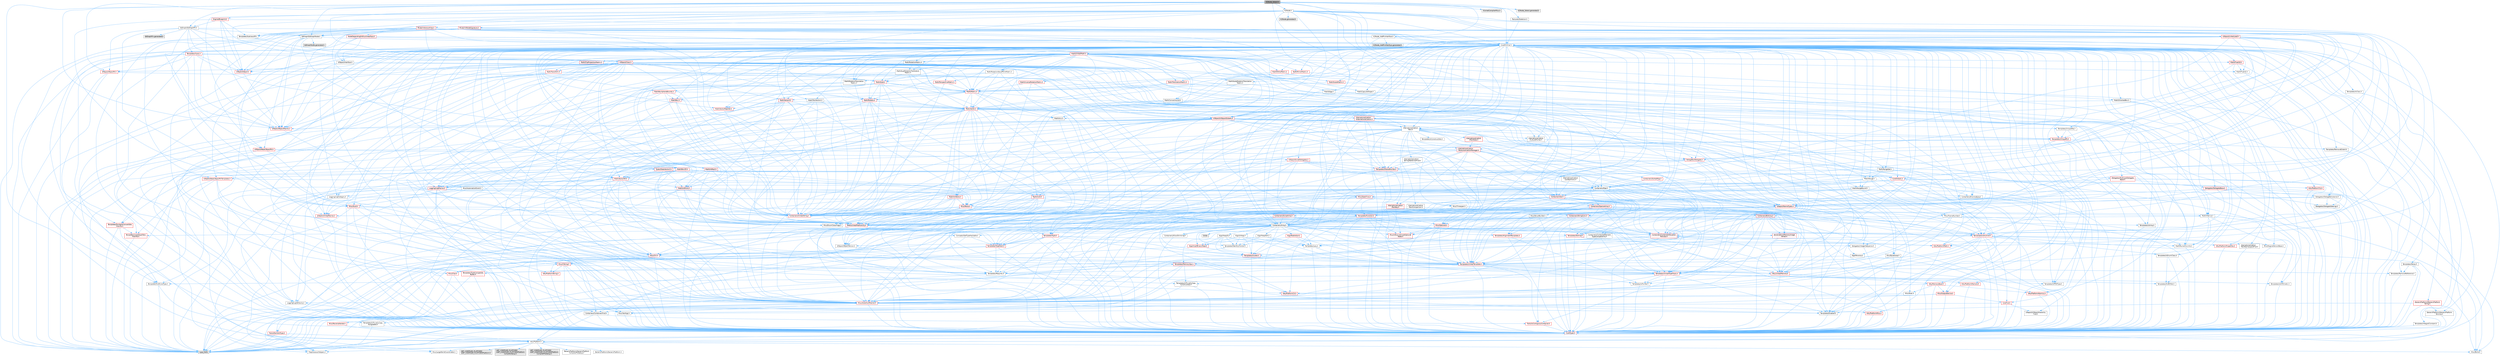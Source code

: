 digraph "K2Node_Select.h"
{
 // INTERACTIVE_SVG=YES
 // LATEX_PDF_SIZE
  bgcolor="transparent";
  edge [fontname=Helvetica,fontsize=10,labelfontname=Helvetica,labelfontsize=10];
  node [fontname=Helvetica,fontsize=10,shape=box,height=0.2,width=0.4];
  Node1 [id="Node000001",label="K2Node_Select.h",height=0.2,width=0.4,color="gray40", fillcolor="grey60", style="filled", fontcolor="black",tooltip=" "];
  Node1 -> Node2 [id="edge1_Node000001_Node000002",color="steelblue1",style="solid",tooltip=" "];
  Node2 [id="Node000002",label="Containers/Array.h",height=0.2,width=0.4,color="grey40", fillcolor="white", style="filled",URL="$df/dd0/Array_8h.html",tooltip=" "];
  Node2 -> Node3 [id="edge2_Node000002_Node000003",color="steelblue1",style="solid",tooltip=" "];
  Node3 [id="Node000003",label="CoreTypes.h",height=0.2,width=0.4,color="red", fillcolor="#FFF0F0", style="filled",URL="$dc/dec/CoreTypes_8h.html",tooltip=" "];
  Node3 -> Node4 [id="edge3_Node000003_Node000004",color="steelblue1",style="solid",tooltip=" "];
  Node4 [id="Node000004",label="HAL/Platform.h",height=0.2,width=0.4,color="grey40", fillcolor="white", style="filled",URL="$d9/dd0/Platform_8h.html",tooltip=" "];
  Node4 -> Node5 [id="edge4_Node000004_Node000005",color="steelblue1",style="solid",tooltip=" "];
  Node5 [id="Node000005",label="Misc/Build.h",height=0.2,width=0.4,color="grey40", fillcolor="white", style="filled",URL="$d3/dbb/Build_8h.html",tooltip=" "];
  Node4 -> Node6 [id="edge5_Node000004_Node000006",color="steelblue1",style="solid",tooltip=" "];
  Node6 [id="Node000006",label="Misc/LargeWorldCoordinates.h",height=0.2,width=0.4,color="grey40", fillcolor="white", style="filled",URL="$d2/dcb/LargeWorldCoordinates_8h.html",tooltip=" "];
  Node4 -> Node7 [id="edge6_Node000004_Node000007",color="steelblue1",style="solid",tooltip=" "];
  Node7 [id="Node000007",label="type_traits",height=0.2,width=0.4,color="grey60", fillcolor="#E0E0E0", style="filled",tooltip=" "];
  Node4 -> Node8 [id="edge7_Node000004_Node000008",color="steelblue1",style="solid",tooltip=" "];
  Node8 [id="Node000008",label="PreprocessorHelpers.h",height=0.2,width=0.4,color="grey40", fillcolor="white", style="filled",URL="$db/ddb/PreprocessorHelpers_8h.html",tooltip=" "];
  Node4 -> Node9 [id="edge8_Node000004_Node000009",color="steelblue1",style="solid",tooltip=" "];
  Node9 [id="Node000009",label="UBT_COMPILED_PLATFORM\l/UBT_COMPILED_PLATFORMPlatform\lCompilerPreSetup.h",height=0.2,width=0.4,color="grey60", fillcolor="#E0E0E0", style="filled",tooltip=" "];
  Node4 -> Node10 [id="edge9_Node000004_Node000010",color="steelblue1",style="solid",tooltip=" "];
  Node10 [id="Node000010",label="GenericPlatform/GenericPlatform\lCompilerPreSetup.h",height=0.2,width=0.4,color="grey40", fillcolor="white", style="filled",URL="$d9/dc8/GenericPlatformCompilerPreSetup_8h.html",tooltip=" "];
  Node4 -> Node11 [id="edge10_Node000004_Node000011",color="steelblue1",style="solid",tooltip=" "];
  Node11 [id="Node000011",label="GenericPlatform/GenericPlatform.h",height=0.2,width=0.4,color="grey40", fillcolor="white", style="filled",URL="$d6/d84/GenericPlatform_8h.html",tooltip=" "];
  Node4 -> Node12 [id="edge11_Node000004_Node000012",color="steelblue1",style="solid",tooltip=" "];
  Node12 [id="Node000012",label="UBT_COMPILED_PLATFORM\l/UBT_COMPILED_PLATFORMPlatform.h",height=0.2,width=0.4,color="grey60", fillcolor="#E0E0E0", style="filled",tooltip=" "];
  Node4 -> Node13 [id="edge12_Node000004_Node000013",color="steelblue1",style="solid",tooltip=" "];
  Node13 [id="Node000013",label="UBT_COMPILED_PLATFORM\l/UBT_COMPILED_PLATFORMPlatform\lCompilerSetup.h",height=0.2,width=0.4,color="grey60", fillcolor="#E0E0E0", style="filled",tooltip=" "];
  Node2 -> Node17 [id="edge13_Node000002_Node000017",color="steelblue1",style="solid",tooltip=" "];
  Node17 [id="Node000017",label="Misc/AssertionMacros.h",height=0.2,width=0.4,color="red", fillcolor="#FFF0F0", style="filled",URL="$d0/dfa/AssertionMacros_8h.html",tooltip=" "];
  Node17 -> Node3 [id="edge14_Node000017_Node000003",color="steelblue1",style="solid",tooltip=" "];
  Node17 -> Node4 [id="edge15_Node000017_Node000004",color="steelblue1",style="solid",tooltip=" "];
  Node17 -> Node18 [id="edge16_Node000017_Node000018",color="steelblue1",style="solid",tooltip=" "];
  Node18 [id="Node000018",label="HAL/PlatformMisc.h",height=0.2,width=0.4,color="red", fillcolor="#FFF0F0", style="filled",URL="$d0/df5/PlatformMisc_8h.html",tooltip=" "];
  Node18 -> Node3 [id="edge17_Node000018_Node000003",color="steelblue1",style="solid",tooltip=" "];
  Node17 -> Node8 [id="edge18_Node000017_Node000008",color="steelblue1",style="solid",tooltip=" "];
  Node17 -> Node54 [id="edge19_Node000017_Node000054",color="steelblue1",style="solid",tooltip=" "];
  Node54 [id="Node000054",label="Templates/EnableIf.h",height=0.2,width=0.4,color="grey40", fillcolor="white", style="filled",URL="$d7/d60/EnableIf_8h.html",tooltip=" "];
  Node54 -> Node3 [id="edge20_Node000054_Node000003",color="steelblue1",style="solid",tooltip=" "];
  Node17 -> Node60 [id="edge21_Node000017_Node000060",color="steelblue1",style="solid",tooltip=" "];
  Node60 [id="Node000060",label="Misc/VarArgs.h",height=0.2,width=0.4,color="grey40", fillcolor="white", style="filled",URL="$d5/d6f/VarArgs_8h.html",tooltip=" "];
  Node60 -> Node3 [id="edge22_Node000060_Node000003",color="steelblue1",style="solid",tooltip=" "];
  Node2 -> Node68 [id="edge23_Node000002_Node000068",color="steelblue1",style="solid",tooltip=" "];
  Node68 [id="Node000068",label="Misc/IntrusiveUnsetOptional\lState.h",height=0.2,width=0.4,color="red", fillcolor="#FFF0F0", style="filled",URL="$d2/d0a/IntrusiveUnsetOptionalState_8h.html",tooltip=" "];
  Node2 -> Node70 [id="edge24_Node000002_Node000070",color="steelblue1",style="solid",tooltip=" "];
  Node70 [id="Node000070",label="Misc/ReverseIterate.h",height=0.2,width=0.4,color="red", fillcolor="#FFF0F0", style="filled",URL="$db/de3/ReverseIterate_8h.html",tooltip=" "];
  Node70 -> Node4 [id="edge25_Node000070_Node000004",color="steelblue1",style="solid",tooltip=" "];
  Node2 -> Node72 [id="edge26_Node000002_Node000072",color="steelblue1",style="solid",tooltip=" "];
  Node72 [id="Node000072",label="HAL/UnrealMemory.h",height=0.2,width=0.4,color="red", fillcolor="#FFF0F0", style="filled",URL="$d9/d96/UnrealMemory_8h.html",tooltip=" "];
  Node72 -> Node3 [id="edge27_Node000072_Node000003",color="steelblue1",style="solid",tooltip=" "];
  Node72 -> Node76 [id="edge28_Node000072_Node000076",color="steelblue1",style="solid",tooltip=" "];
  Node76 [id="Node000076",label="HAL/MemoryBase.h",height=0.2,width=0.4,color="red", fillcolor="#FFF0F0", style="filled",URL="$d6/d9f/MemoryBase_8h.html",tooltip=" "];
  Node76 -> Node3 [id="edge29_Node000076_Node000003",color="steelblue1",style="solid",tooltip=" "];
  Node76 -> Node47 [id="edge30_Node000076_Node000047",color="steelblue1",style="solid",tooltip=" "];
  Node47 [id="Node000047",label="HAL/PlatformAtomics.h",height=0.2,width=0.4,color="red", fillcolor="#FFF0F0", style="filled",URL="$d3/d36/PlatformAtomics_8h.html",tooltip=" "];
  Node47 -> Node3 [id="edge31_Node000047_Node000003",color="steelblue1",style="solid",tooltip=" "];
  Node76 -> Node30 [id="edge32_Node000076_Node000030",color="steelblue1",style="solid",tooltip=" "];
  Node30 [id="Node000030",label="HAL/PlatformCrt.h",height=0.2,width=0.4,color="red", fillcolor="#FFF0F0", style="filled",URL="$d8/d75/PlatformCrt_8h.html",tooltip=" "];
  Node76 -> Node77 [id="edge33_Node000076_Node000077",color="steelblue1",style="solid",tooltip=" "];
  Node77 [id="Node000077",label="Misc/Exec.h",height=0.2,width=0.4,color="grey40", fillcolor="white", style="filled",URL="$de/ddb/Exec_8h.html",tooltip=" "];
  Node77 -> Node3 [id="edge34_Node000077_Node000003",color="steelblue1",style="solid",tooltip=" "];
  Node77 -> Node17 [id="edge35_Node000077_Node000017",color="steelblue1",style="solid",tooltip=" "];
  Node76 -> Node78 [id="edge36_Node000076_Node000078",color="steelblue1",style="solid",tooltip=" "];
  Node78 [id="Node000078",label="Misc/OutputDevice.h",height=0.2,width=0.4,color="red", fillcolor="#FFF0F0", style="filled",URL="$d7/d32/OutputDevice_8h.html",tooltip=" "];
  Node78 -> Node25 [id="edge37_Node000078_Node000025",color="steelblue1",style="solid",tooltip=" "];
  Node25 [id="Node000025",label="CoreFwd.h",height=0.2,width=0.4,color="red", fillcolor="#FFF0F0", style="filled",URL="$d1/d1e/CoreFwd_8h.html",tooltip=" "];
  Node25 -> Node3 [id="edge38_Node000025_Node000003",color="steelblue1",style="solid",tooltip=" "];
  Node25 -> Node26 [id="edge39_Node000025_Node000026",color="steelblue1",style="solid",tooltip=" "];
  Node26 [id="Node000026",label="Containers/ContainersFwd.h",height=0.2,width=0.4,color="grey40", fillcolor="white", style="filled",URL="$d4/d0a/ContainersFwd_8h.html",tooltip=" "];
  Node26 -> Node4 [id="edge40_Node000026_Node000004",color="steelblue1",style="solid",tooltip=" "];
  Node26 -> Node3 [id="edge41_Node000026_Node000003",color="steelblue1",style="solid",tooltip=" "];
  Node26 -> Node23 [id="edge42_Node000026_Node000023",color="steelblue1",style="solid",tooltip=" "];
  Node23 [id="Node000023",label="Traits/IsContiguousContainer.h",height=0.2,width=0.4,color="red", fillcolor="#FFF0F0", style="filled",URL="$d5/d3c/IsContiguousContainer_8h.html",tooltip=" "];
  Node23 -> Node3 [id="edge43_Node000023_Node000003",color="steelblue1",style="solid",tooltip=" "];
  Node25 -> Node28 [id="edge44_Node000025_Node000028",color="steelblue1",style="solid",tooltip=" "];
  Node28 [id="Node000028",label="UObject/UObjectHierarchy\lFwd.h",height=0.2,width=0.4,color="grey40", fillcolor="white", style="filled",URL="$d3/d13/UObjectHierarchyFwd_8h.html",tooltip=" "];
  Node78 -> Node3 [id="edge45_Node000078_Node000003",color="steelblue1",style="solid",tooltip=" "];
  Node78 -> Node79 [id="edge46_Node000078_Node000079",color="steelblue1",style="solid",tooltip=" "];
  Node79 [id="Node000079",label="Logging/LogVerbosity.h",height=0.2,width=0.4,color="grey40", fillcolor="white", style="filled",URL="$d2/d8f/LogVerbosity_8h.html",tooltip=" "];
  Node79 -> Node3 [id="edge47_Node000079_Node000003",color="steelblue1",style="solid",tooltip=" "];
  Node78 -> Node60 [id="edge48_Node000078_Node000060",color="steelblue1",style="solid",tooltip=" "];
  Node72 -> Node89 [id="edge49_Node000072_Node000089",color="steelblue1",style="solid",tooltip=" "];
  Node89 [id="Node000089",label="HAL/PlatformMemory.h",height=0.2,width=0.4,color="red", fillcolor="#FFF0F0", style="filled",URL="$de/d68/PlatformMemory_8h.html",tooltip=" "];
  Node89 -> Node3 [id="edge50_Node000089_Node000003",color="steelblue1",style="solid",tooltip=" "];
  Node72 -> Node92 [id="edge51_Node000072_Node000092",color="steelblue1",style="solid",tooltip=" "];
  Node92 [id="Node000092",label="Templates/IsPointer.h",height=0.2,width=0.4,color="grey40", fillcolor="white", style="filled",URL="$d7/d05/IsPointer_8h.html",tooltip=" "];
  Node92 -> Node3 [id="edge52_Node000092_Node000003",color="steelblue1",style="solid",tooltip=" "];
  Node2 -> Node93 [id="edge53_Node000002_Node000093",color="steelblue1",style="solid",tooltip=" "];
  Node93 [id="Node000093",label="Templates/UnrealTypeTraits.h",height=0.2,width=0.4,color="red", fillcolor="#FFF0F0", style="filled",URL="$d2/d2d/UnrealTypeTraits_8h.html",tooltip=" "];
  Node93 -> Node3 [id="edge54_Node000093_Node000003",color="steelblue1",style="solid",tooltip=" "];
  Node93 -> Node92 [id="edge55_Node000093_Node000092",color="steelblue1",style="solid",tooltip=" "];
  Node93 -> Node17 [id="edge56_Node000093_Node000017",color="steelblue1",style="solid",tooltip=" "];
  Node93 -> Node85 [id="edge57_Node000093_Node000085",color="steelblue1",style="solid",tooltip=" "];
  Node85 [id="Node000085",label="Templates/AndOrNot.h",height=0.2,width=0.4,color="grey40", fillcolor="white", style="filled",URL="$db/d0a/AndOrNot_8h.html",tooltip=" "];
  Node85 -> Node3 [id="edge58_Node000085_Node000003",color="steelblue1",style="solid",tooltip=" "];
  Node93 -> Node54 [id="edge59_Node000093_Node000054",color="steelblue1",style="solid",tooltip=" "];
  Node93 -> Node94 [id="edge60_Node000093_Node000094",color="steelblue1",style="solid",tooltip=" "];
  Node94 [id="Node000094",label="Templates/IsArithmetic.h",height=0.2,width=0.4,color="grey40", fillcolor="white", style="filled",URL="$d2/d5d/IsArithmetic_8h.html",tooltip=" "];
  Node94 -> Node3 [id="edge61_Node000094_Node000003",color="steelblue1",style="solid",tooltip=" "];
  Node93 -> Node96 [id="edge62_Node000093_Node000096",color="steelblue1",style="solid",tooltip=" "];
  Node96 [id="Node000096",label="Templates/IsPODType.h",height=0.2,width=0.4,color="grey40", fillcolor="white", style="filled",URL="$d7/db1/IsPODType_8h.html",tooltip=" "];
  Node96 -> Node3 [id="edge63_Node000096_Node000003",color="steelblue1",style="solid",tooltip=" "];
  Node93 -> Node97 [id="edge64_Node000093_Node000097",color="steelblue1",style="solid",tooltip=" "];
  Node97 [id="Node000097",label="Templates/IsUECoreType.h",height=0.2,width=0.4,color="grey40", fillcolor="white", style="filled",URL="$d1/db8/IsUECoreType_8h.html",tooltip=" "];
  Node97 -> Node3 [id="edge65_Node000097_Node000003",color="steelblue1",style="solid",tooltip=" "];
  Node97 -> Node7 [id="edge66_Node000097_Node000007",color="steelblue1",style="solid",tooltip=" "];
  Node93 -> Node86 [id="edge67_Node000093_Node000086",color="steelblue1",style="solid",tooltip=" "];
  Node86 [id="Node000086",label="Templates/IsTriviallyCopy\lConstructible.h",height=0.2,width=0.4,color="grey40", fillcolor="white", style="filled",URL="$d3/d78/IsTriviallyCopyConstructible_8h.html",tooltip=" "];
  Node86 -> Node3 [id="edge68_Node000086_Node000003",color="steelblue1",style="solid",tooltip=" "];
  Node86 -> Node7 [id="edge69_Node000086_Node000007",color="steelblue1",style="solid",tooltip=" "];
  Node2 -> Node98 [id="edge70_Node000002_Node000098",color="steelblue1",style="solid",tooltip=" "];
  Node98 [id="Node000098",label="Templates/UnrealTemplate.h",height=0.2,width=0.4,color="red", fillcolor="#FFF0F0", style="filled",URL="$d4/d24/UnrealTemplate_8h.html",tooltip=" "];
  Node98 -> Node3 [id="edge71_Node000098_Node000003",color="steelblue1",style="solid",tooltip=" "];
  Node98 -> Node92 [id="edge72_Node000098_Node000092",color="steelblue1",style="solid",tooltip=" "];
  Node98 -> Node72 [id="edge73_Node000098_Node000072",color="steelblue1",style="solid",tooltip=" "];
  Node98 -> Node93 [id="edge74_Node000098_Node000093",color="steelblue1",style="solid",tooltip=" "];
  Node98 -> Node101 [id="edge75_Node000098_Node000101",color="steelblue1",style="solid",tooltip=" "];
  Node101 [id="Node000101",label="Templates/RemoveReference.h",height=0.2,width=0.4,color="grey40", fillcolor="white", style="filled",URL="$da/dbe/RemoveReference_8h.html",tooltip=" "];
  Node101 -> Node3 [id="edge76_Node000101_Node000003",color="steelblue1",style="solid",tooltip=" "];
  Node98 -> Node62 [id="edge77_Node000098_Node000062",color="steelblue1",style="solid",tooltip=" "];
  Node62 [id="Node000062",label="Templates/Requires.h",height=0.2,width=0.4,color="grey40", fillcolor="white", style="filled",URL="$dc/d96/Requires_8h.html",tooltip=" "];
  Node62 -> Node54 [id="edge78_Node000062_Node000054",color="steelblue1",style="solid",tooltip=" "];
  Node62 -> Node7 [id="edge79_Node000062_Node000007",color="steelblue1",style="solid",tooltip=" "];
  Node98 -> Node102 [id="edge80_Node000098_Node000102",color="steelblue1",style="solid",tooltip=" "];
  Node102 [id="Node000102",label="Templates/TypeCompatible\lBytes.h",height=0.2,width=0.4,color="red", fillcolor="#FFF0F0", style="filled",URL="$df/d0a/TypeCompatibleBytes_8h.html",tooltip=" "];
  Node102 -> Node3 [id="edge81_Node000102_Node000003",color="steelblue1",style="solid",tooltip=" "];
  Node102 -> Node7 [id="edge82_Node000102_Node000007",color="steelblue1",style="solid",tooltip=" "];
  Node98 -> Node23 [id="edge83_Node000098_Node000023",color="steelblue1",style="solid",tooltip=" "];
  Node98 -> Node7 [id="edge84_Node000098_Node000007",color="steelblue1",style="solid",tooltip=" "];
  Node2 -> Node104 [id="edge85_Node000002_Node000104",color="steelblue1",style="solid",tooltip=" "];
  Node104 [id="Node000104",label="Containers/AllowShrinking.h",height=0.2,width=0.4,color="grey40", fillcolor="white", style="filled",URL="$d7/d1a/AllowShrinking_8h.html",tooltip=" "];
  Node104 -> Node3 [id="edge86_Node000104_Node000003",color="steelblue1",style="solid",tooltip=" "];
  Node2 -> Node105 [id="edge87_Node000002_Node000105",color="steelblue1",style="solid",tooltip=" "];
  Node105 [id="Node000105",label="Containers/ContainerAllocation\lPolicies.h",height=0.2,width=0.4,color="red", fillcolor="#FFF0F0", style="filled",URL="$d7/dff/ContainerAllocationPolicies_8h.html",tooltip=" "];
  Node105 -> Node3 [id="edge88_Node000105_Node000003",color="steelblue1",style="solid",tooltip=" "];
  Node105 -> Node105 [id="edge89_Node000105_Node000105",color="steelblue1",style="solid",tooltip=" "];
  Node105 -> Node107 [id="edge90_Node000105_Node000107",color="steelblue1",style="solid",tooltip=" "];
  Node107 [id="Node000107",label="HAL/PlatformMath.h",height=0.2,width=0.4,color="red", fillcolor="#FFF0F0", style="filled",URL="$dc/d53/PlatformMath_8h.html",tooltip=" "];
  Node107 -> Node3 [id="edge91_Node000107_Node000003",color="steelblue1",style="solid",tooltip=" "];
  Node105 -> Node72 [id="edge92_Node000105_Node000072",color="steelblue1",style="solid",tooltip=" "];
  Node105 -> Node40 [id="edge93_Node000105_Node000040",color="steelblue1",style="solid",tooltip=" "];
  Node40 [id="Node000040",label="Math/NumericLimits.h",height=0.2,width=0.4,color="grey40", fillcolor="white", style="filled",URL="$df/d1b/NumericLimits_8h.html",tooltip=" "];
  Node40 -> Node3 [id="edge94_Node000040_Node000003",color="steelblue1",style="solid",tooltip=" "];
  Node105 -> Node17 [id="edge95_Node000105_Node000017",color="steelblue1",style="solid",tooltip=" "];
  Node105 -> Node116 [id="edge96_Node000105_Node000116",color="steelblue1",style="solid",tooltip=" "];
  Node116 [id="Node000116",label="Templates/MemoryOps.h",height=0.2,width=0.4,color="red", fillcolor="#FFF0F0", style="filled",URL="$db/dea/MemoryOps_8h.html",tooltip=" "];
  Node116 -> Node3 [id="edge97_Node000116_Node000003",color="steelblue1",style="solid",tooltip=" "];
  Node116 -> Node72 [id="edge98_Node000116_Node000072",color="steelblue1",style="solid",tooltip=" "];
  Node116 -> Node87 [id="edge99_Node000116_Node000087",color="steelblue1",style="solid",tooltip=" "];
  Node87 [id="Node000087",label="Templates/IsTriviallyCopy\lAssignable.h",height=0.2,width=0.4,color="grey40", fillcolor="white", style="filled",URL="$d2/df2/IsTriviallyCopyAssignable_8h.html",tooltip=" "];
  Node87 -> Node3 [id="edge100_Node000087_Node000003",color="steelblue1",style="solid",tooltip=" "];
  Node87 -> Node7 [id="edge101_Node000087_Node000007",color="steelblue1",style="solid",tooltip=" "];
  Node116 -> Node86 [id="edge102_Node000116_Node000086",color="steelblue1",style="solid",tooltip=" "];
  Node116 -> Node62 [id="edge103_Node000116_Node000062",color="steelblue1",style="solid",tooltip=" "];
  Node116 -> Node93 [id="edge104_Node000116_Node000093",color="steelblue1",style="solid",tooltip=" "];
  Node116 -> Node7 [id="edge105_Node000116_Node000007",color="steelblue1",style="solid",tooltip=" "];
  Node105 -> Node102 [id="edge106_Node000105_Node000102",color="steelblue1",style="solid",tooltip=" "];
  Node105 -> Node7 [id="edge107_Node000105_Node000007",color="steelblue1",style="solid",tooltip=" "];
  Node2 -> Node117 [id="edge108_Node000002_Node000117",color="steelblue1",style="solid",tooltip=" "];
  Node117 [id="Node000117",label="Containers/ContainerElement\lTypeCompatibility.h",height=0.2,width=0.4,color="grey40", fillcolor="white", style="filled",URL="$df/ddf/ContainerElementTypeCompatibility_8h.html",tooltip=" "];
  Node117 -> Node3 [id="edge109_Node000117_Node000003",color="steelblue1",style="solid",tooltip=" "];
  Node117 -> Node93 [id="edge110_Node000117_Node000093",color="steelblue1",style="solid",tooltip=" "];
  Node2 -> Node118 [id="edge111_Node000002_Node000118",color="steelblue1",style="solid",tooltip=" "];
  Node118 [id="Node000118",label="Serialization/Archive.h",height=0.2,width=0.4,color="red", fillcolor="#FFF0F0", style="filled",URL="$d7/d3b/Archive_8h.html",tooltip=" "];
  Node118 -> Node25 [id="edge112_Node000118_Node000025",color="steelblue1",style="solid",tooltip=" "];
  Node118 -> Node3 [id="edge113_Node000118_Node000003",color="steelblue1",style="solid",tooltip=" "];
  Node118 -> Node119 [id="edge114_Node000118_Node000119",color="steelblue1",style="solid",tooltip=" "];
  Node119 [id="Node000119",label="HAL/PlatformProperties.h",height=0.2,width=0.4,color="red", fillcolor="#FFF0F0", style="filled",URL="$d9/db0/PlatformProperties_8h.html",tooltip=" "];
  Node119 -> Node3 [id="edge115_Node000119_Node000003",color="steelblue1",style="solid",tooltip=" "];
  Node118 -> Node122 [id="edge116_Node000118_Node000122",color="steelblue1",style="solid",tooltip=" "];
  Node122 [id="Node000122",label="Internationalization\l/TextNamespaceFwd.h",height=0.2,width=0.4,color="grey40", fillcolor="white", style="filled",URL="$d8/d97/TextNamespaceFwd_8h.html",tooltip=" "];
  Node122 -> Node3 [id="edge117_Node000122_Node000003",color="steelblue1",style="solid",tooltip=" "];
  Node118 -> Node17 [id="edge118_Node000118_Node000017",color="steelblue1",style="solid",tooltip=" "];
  Node118 -> Node5 [id="edge119_Node000118_Node000005",color="steelblue1",style="solid",tooltip=" "];
  Node118 -> Node123 [id="edge120_Node000118_Node000123",color="steelblue1",style="solid",tooltip=" "];
  Node123 [id="Node000123",label="Misc/EngineVersionBase.h",height=0.2,width=0.4,color="grey40", fillcolor="white", style="filled",URL="$d5/d2b/EngineVersionBase_8h.html",tooltip=" "];
  Node123 -> Node3 [id="edge121_Node000123_Node000003",color="steelblue1",style="solid",tooltip=" "];
  Node118 -> Node60 [id="edge122_Node000118_Node000060",color="steelblue1",style="solid",tooltip=" "];
  Node118 -> Node54 [id="edge123_Node000118_Node000054",color="steelblue1",style="solid",tooltip=" "];
  Node118 -> Node126 [id="edge124_Node000118_Node000126",color="steelblue1",style="solid",tooltip=" "];
  Node126 [id="Node000126",label="Templates/IsEnumClass.h",height=0.2,width=0.4,color="grey40", fillcolor="white", style="filled",URL="$d7/d15/IsEnumClass_8h.html",tooltip=" "];
  Node126 -> Node3 [id="edge125_Node000126_Node000003",color="steelblue1",style="solid",tooltip=" "];
  Node126 -> Node85 [id="edge126_Node000126_Node000085",color="steelblue1",style="solid",tooltip=" "];
  Node118 -> Node98 [id="edge127_Node000118_Node000098",color="steelblue1",style="solid",tooltip=" "];
  Node118 -> Node127 [id="edge128_Node000118_Node000127",color="steelblue1",style="solid",tooltip=" "];
  Node127 [id="Node000127",label="UObject/ObjectVersion.h",height=0.2,width=0.4,color="grey40", fillcolor="white", style="filled",URL="$da/d63/ObjectVersion_8h.html",tooltip=" "];
  Node127 -> Node3 [id="edge129_Node000127_Node000003",color="steelblue1",style="solid",tooltip=" "];
  Node2 -> Node128 [id="edge130_Node000002_Node000128",color="steelblue1",style="solid",tooltip=" "];
  Node128 [id="Node000128",label="Serialization/MemoryImage\lWriter.h",height=0.2,width=0.4,color="red", fillcolor="#FFF0F0", style="filled",URL="$d0/d08/MemoryImageWriter_8h.html",tooltip=" "];
  Node128 -> Node3 [id="edge131_Node000128_Node000003",color="steelblue1",style="solid",tooltip=" "];
  Node2 -> Node142 [id="edge132_Node000002_Node000142",color="steelblue1",style="solid",tooltip=" "];
  Node142 [id="Node000142",label="Algo/Heapify.h",height=0.2,width=0.4,color="grey40", fillcolor="white", style="filled",URL="$d0/d2a/Heapify_8h.html",tooltip=" "];
  Node142 -> Node143 [id="edge133_Node000142_Node000143",color="steelblue1",style="solid",tooltip=" "];
  Node143 [id="Node000143",label="Algo/Impl/BinaryHeap.h",height=0.2,width=0.4,color="red", fillcolor="#FFF0F0", style="filled",URL="$d7/da3/Algo_2Impl_2BinaryHeap_8h.html",tooltip=" "];
  Node143 -> Node144 [id="edge134_Node000143_Node000144",color="steelblue1",style="solid",tooltip=" "];
  Node144 [id="Node000144",label="Templates/Invoke.h",height=0.2,width=0.4,color="red", fillcolor="#FFF0F0", style="filled",URL="$d7/deb/Invoke_8h.html",tooltip=" "];
  Node144 -> Node3 [id="edge135_Node000144_Node000003",color="steelblue1",style="solid",tooltip=" "];
  Node144 -> Node98 [id="edge136_Node000144_Node000098",color="steelblue1",style="solid",tooltip=" "];
  Node144 -> Node7 [id="edge137_Node000144_Node000007",color="steelblue1",style="solid",tooltip=" "];
  Node143 -> Node7 [id="edge138_Node000143_Node000007",color="steelblue1",style="solid",tooltip=" "];
  Node142 -> Node148 [id="edge139_Node000142_Node000148",color="steelblue1",style="solid",tooltip=" "];
  Node148 [id="Node000148",label="Templates/IdentityFunctor.h",height=0.2,width=0.4,color="grey40", fillcolor="white", style="filled",URL="$d7/d2e/IdentityFunctor_8h.html",tooltip=" "];
  Node148 -> Node4 [id="edge140_Node000148_Node000004",color="steelblue1",style="solid",tooltip=" "];
  Node142 -> Node144 [id="edge141_Node000142_Node000144",color="steelblue1",style="solid",tooltip=" "];
  Node142 -> Node149 [id="edge142_Node000142_Node000149",color="steelblue1",style="solid",tooltip=" "];
  Node149 [id="Node000149",label="Templates/Less.h",height=0.2,width=0.4,color="grey40", fillcolor="white", style="filled",URL="$de/dc8/Less_8h.html",tooltip=" "];
  Node149 -> Node3 [id="edge143_Node000149_Node000003",color="steelblue1",style="solid",tooltip=" "];
  Node149 -> Node98 [id="edge144_Node000149_Node000098",color="steelblue1",style="solid",tooltip=" "];
  Node142 -> Node98 [id="edge145_Node000142_Node000098",color="steelblue1",style="solid",tooltip=" "];
  Node2 -> Node150 [id="edge146_Node000002_Node000150",color="steelblue1",style="solid",tooltip=" "];
  Node150 [id="Node000150",label="Algo/HeapSort.h",height=0.2,width=0.4,color="grey40", fillcolor="white", style="filled",URL="$d3/d92/HeapSort_8h.html",tooltip=" "];
  Node150 -> Node143 [id="edge147_Node000150_Node000143",color="steelblue1",style="solid",tooltip=" "];
  Node150 -> Node148 [id="edge148_Node000150_Node000148",color="steelblue1",style="solid",tooltip=" "];
  Node150 -> Node149 [id="edge149_Node000150_Node000149",color="steelblue1",style="solid",tooltip=" "];
  Node150 -> Node98 [id="edge150_Node000150_Node000098",color="steelblue1",style="solid",tooltip=" "];
  Node2 -> Node151 [id="edge151_Node000002_Node000151",color="steelblue1",style="solid",tooltip=" "];
  Node151 [id="Node000151",label="Algo/IsHeap.h",height=0.2,width=0.4,color="grey40", fillcolor="white", style="filled",URL="$de/d32/IsHeap_8h.html",tooltip=" "];
  Node151 -> Node143 [id="edge152_Node000151_Node000143",color="steelblue1",style="solid",tooltip=" "];
  Node151 -> Node148 [id="edge153_Node000151_Node000148",color="steelblue1",style="solid",tooltip=" "];
  Node151 -> Node144 [id="edge154_Node000151_Node000144",color="steelblue1",style="solid",tooltip=" "];
  Node151 -> Node149 [id="edge155_Node000151_Node000149",color="steelblue1",style="solid",tooltip=" "];
  Node151 -> Node98 [id="edge156_Node000151_Node000098",color="steelblue1",style="solid",tooltip=" "];
  Node2 -> Node143 [id="edge157_Node000002_Node000143",color="steelblue1",style="solid",tooltip=" "];
  Node2 -> Node152 [id="edge158_Node000002_Node000152",color="steelblue1",style="solid",tooltip=" "];
  Node152 [id="Node000152",label="Algo/StableSort.h",height=0.2,width=0.4,color="red", fillcolor="#FFF0F0", style="filled",URL="$d7/d3c/StableSort_8h.html",tooltip=" "];
  Node152 -> Node148 [id="edge159_Node000152_Node000148",color="steelblue1",style="solid",tooltip=" "];
  Node152 -> Node144 [id="edge160_Node000152_Node000144",color="steelblue1",style="solid",tooltip=" "];
  Node152 -> Node149 [id="edge161_Node000152_Node000149",color="steelblue1",style="solid",tooltip=" "];
  Node152 -> Node98 [id="edge162_Node000152_Node000098",color="steelblue1",style="solid",tooltip=" "];
  Node2 -> Node155 [id="edge163_Node000002_Node000155",color="steelblue1",style="solid",tooltip=" "];
  Node155 [id="Node000155",label="Concepts/GetTypeHashable.h",height=0.2,width=0.4,color="grey40", fillcolor="white", style="filled",URL="$d3/da2/GetTypeHashable_8h.html",tooltip=" "];
  Node155 -> Node3 [id="edge164_Node000155_Node000003",color="steelblue1",style="solid",tooltip=" "];
  Node155 -> Node133 [id="edge165_Node000155_Node000133",color="steelblue1",style="solid",tooltip=" "];
  Node133 [id="Node000133",label="Templates/TypeHash.h",height=0.2,width=0.4,color="red", fillcolor="#FFF0F0", style="filled",URL="$d1/d62/TypeHash_8h.html",tooltip=" "];
  Node133 -> Node3 [id="edge166_Node000133_Node000003",color="steelblue1",style="solid",tooltip=" "];
  Node133 -> Node62 [id="edge167_Node000133_Node000062",color="steelblue1",style="solid",tooltip=" "];
  Node133 -> Node134 [id="edge168_Node000133_Node000134",color="steelblue1",style="solid",tooltip=" "];
  Node134 [id="Node000134",label="Misc/Crc.h",height=0.2,width=0.4,color="red", fillcolor="#FFF0F0", style="filled",URL="$d4/dd2/Crc_8h.html",tooltip=" "];
  Node134 -> Node3 [id="edge169_Node000134_Node000003",color="steelblue1",style="solid",tooltip=" "];
  Node134 -> Node74 [id="edge170_Node000134_Node000074",color="steelblue1",style="solid",tooltip=" "];
  Node74 [id="Node000074",label="HAL/PlatformString.h",height=0.2,width=0.4,color="red", fillcolor="#FFF0F0", style="filled",URL="$db/db5/PlatformString_8h.html",tooltip=" "];
  Node74 -> Node3 [id="edge171_Node000074_Node000003",color="steelblue1",style="solid",tooltip=" "];
  Node134 -> Node17 [id="edge172_Node000134_Node000017",color="steelblue1",style="solid",tooltip=" "];
  Node134 -> Node135 [id="edge173_Node000134_Node000135",color="steelblue1",style="solid",tooltip=" "];
  Node135 [id="Node000135",label="Misc/CString.h",height=0.2,width=0.4,color="red", fillcolor="#FFF0F0", style="filled",URL="$d2/d49/CString_8h.html",tooltip=" "];
  Node135 -> Node3 [id="edge174_Node000135_Node000003",color="steelblue1",style="solid",tooltip=" "];
  Node135 -> Node30 [id="edge175_Node000135_Node000030",color="steelblue1",style="solid",tooltip=" "];
  Node135 -> Node74 [id="edge176_Node000135_Node000074",color="steelblue1",style="solid",tooltip=" "];
  Node135 -> Node17 [id="edge177_Node000135_Node000017",color="steelblue1",style="solid",tooltip=" "];
  Node135 -> Node136 [id="edge178_Node000135_Node000136",color="steelblue1",style="solid",tooltip=" "];
  Node136 [id="Node000136",label="Misc/Char.h",height=0.2,width=0.4,color="red", fillcolor="#FFF0F0", style="filled",URL="$d0/d58/Char_8h.html",tooltip=" "];
  Node136 -> Node3 [id="edge179_Node000136_Node000003",color="steelblue1",style="solid",tooltip=" "];
  Node136 -> Node7 [id="edge180_Node000136_Node000007",color="steelblue1",style="solid",tooltip=" "];
  Node135 -> Node60 [id="edge181_Node000135_Node000060",color="steelblue1",style="solid",tooltip=" "];
  Node134 -> Node136 [id="edge182_Node000134_Node000136",color="steelblue1",style="solid",tooltip=" "];
  Node134 -> Node93 [id="edge183_Node000134_Node000093",color="steelblue1",style="solid",tooltip=" "];
  Node133 -> Node7 [id="edge184_Node000133_Node000007",color="steelblue1",style="solid",tooltip=" "];
  Node2 -> Node148 [id="edge185_Node000002_Node000148",color="steelblue1",style="solid",tooltip=" "];
  Node2 -> Node144 [id="edge186_Node000002_Node000144",color="steelblue1",style="solid",tooltip=" "];
  Node2 -> Node149 [id="edge187_Node000002_Node000149",color="steelblue1",style="solid",tooltip=" "];
  Node2 -> Node156 [id="edge188_Node000002_Node000156",color="steelblue1",style="solid",tooltip=" "];
  Node156 [id="Node000156",label="Templates/LosesQualifiers\lFromTo.h",height=0.2,width=0.4,color="red", fillcolor="#FFF0F0", style="filled",URL="$d2/db3/LosesQualifiersFromTo_8h.html",tooltip=" "];
  Node156 -> Node7 [id="edge189_Node000156_Node000007",color="steelblue1",style="solid",tooltip=" "];
  Node2 -> Node62 [id="edge190_Node000002_Node000062",color="steelblue1",style="solid",tooltip=" "];
  Node2 -> Node157 [id="edge191_Node000002_Node000157",color="steelblue1",style="solid",tooltip=" "];
  Node157 [id="Node000157",label="Templates/Sorting.h",height=0.2,width=0.4,color="red", fillcolor="#FFF0F0", style="filled",URL="$d3/d9e/Sorting_8h.html",tooltip=" "];
  Node157 -> Node3 [id="edge192_Node000157_Node000003",color="steelblue1",style="solid",tooltip=" "];
  Node157 -> Node107 [id="edge193_Node000157_Node000107",color="steelblue1",style="solid",tooltip=" "];
  Node157 -> Node149 [id="edge194_Node000157_Node000149",color="steelblue1",style="solid",tooltip=" "];
  Node2 -> Node161 [id="edge195_Node000002_Node000161",color="steelblue1",style="solid",tooltip=" "];
  Node161 [id="Node000161",label="Templates/AlignmentTemplates.h",height=0.2,width=0.4,color="red", fillcolor="#FFF0F0", style="filled",URL="$dd/d32/AlignmentTemplates_8h.html",tooltip=" "];
  Node161 -> Node3 [id="edge196_Node000161_Node000003",color="steelblue1",style="solid",tooltip=" "];
  Node161 -> Node92 [id="edge197_Node000161_Node000092",color="steelblue1",style="solid",tooltip=" "];
  Node2 -> Node21 [id="edge198_Node000002_Node000021",color="steelblue1",style="solid",tooltip=" "];
  Node21 [id="Node000021",label="Traits/ElementType.h",height=0.2,width=0.4,color="red", fillcolor="#FFF0F0", style="filled",URL="$d5/d4f/ElementType_8h.html",tooltip=" "];
  Node21 -> Node4 [id="edge199_Node000021_Node000004",color="steelblue1",style="solid",tooltip=" "];
  Node21 -> Node7 [id="edge200_Node000021_Node000007",color="steelblue1",style="solid",tooltip=" "];
  Node2 -> Node113 [id="edge201_Node000002_Node000113",color="steelblue1",style="solid",tooltip=" "];
  Node113 [id="Node000113",label="limits",height=0.2,width=0.4,color="grey60", fillcolor="#E0E0E0", style="filled",tooltip=" "];
  Node2 -> Node7 [id="edge202_Node000002_Node000007",color="steelblue1",style="solid",tooltip=" "];
  Node1 -> Node162 [id="edge203_Node000001_Node000162",color="steelblue1",style="solid",tooltip=" "];
  Node162 [id="Node000162",label="CoreMinimal.h",height=0.2,width=0.4,color="grey40", fillcolor="white", style="filled",URL="$d7/d67/CoreMinimal_8h.html",tooltip=" "];
  Node162 -> Node3 [id="edge204_Node000162_Node000003",color="steelblue1",style="solid",tooltip=" "];
  Node162 -> Node25 [id="edge205_Node000162_Node000025",color="steelblue1",style="solid",tooltip=" "];
  Node162 -> Node28 [id="edge206_Node000162_Node000028",color="steelblue1",style="solid",tooltip=" "];
  Node162 -> Node26 [id="edge207_Node000162_Node000026",color="steelblue1",style="solid",tooltip=" "];
  Node162 -> Node60 [id="edge208_Node000162_Node000060",color="steelblue1",style="solid",tooltip=" "];
  Node162 -> Node79 [id="edge209_Node000162_Node000079",color="steelblue1",style="solid",tooltip=" "];
  Node162 -> Node78 [id="edge210_Node000162_Node000078",color="steelblue1",style="solid",tooltip=" "];
  Node162 -> Node30 [id="edge211_Node000162_Node000030",color="steelblue1",style="solid",tooltip=" "];
  Node162 -> Node18 [id="edge212_Node000162_Node000018",color="steelblue1",style="solid",tooltip=" "];
  Node162 -> Node17 [id="edge213_Node000162_Node000017",color="steelblue1",style="solid",tooltip=" "];
  Node162 -> Node92 [id="edge214_Node000162_Node000092",color="steelblue1",style="solid",tooltip=" "];
  Node162 -> Node89 [id="edge215_Node000162_Node000089",color="steelblue1",style="solid",tooltip=" "];
  Node162 -> Node47 [id="edge216_Node000162_Node000047",color="steelblue1",style="solid",tooltip=" "];
  Node162 -> Node77 [id="edge217_Node000162_Node000077",color="steelblue1",style="solid",tooltip=" "];
  Node162 -> Node76 [id="edge218_Node000162_Node000076",color="steelblue1",style="solid",tooltip=" "];
  Node162 -> Node72 [id="edge219_Node000162_Node000072",color="steelblue1",style="solid",tooltip=" "];
  Node162 -> Node94 [id="edge220_Node000162_Node000094",color="steelblue1",style="solid",tooltip=" "];
  Node162 -> Node85 [id="edge221_Node000162_Node000085",color="steelblue1",style="solid",tooltip=" "];
  Node162 -> Node96 [id="edge222_Node000162_Node000096",color="steelblue1",style="solid",tooltip=" "];
  Node162 -> Node97 [id="edge223_Node000162_Node000097",color="steelblue1",style="solid",tooltip=" "];
  Node162 -> Node86 [id="edge224_Node000162_Node000086",color="steelblue1",style="solid",tooltip=" "];
  Node162 -> Node93 [id="edge225_Node000162_Node000093",color="steelblue1",style="solid",tooltip=" "];
  Node162 -> Node54 [id="edge226_Node000162_Node000054",color="steelblue1",style="solid",tooltip=" "];
  Node162 -> Node101 [id="edge227_Node000162_Node000101",color="steelblue1",style="solid",tooltip=" "];
  Node162 -> Node163 [id="edge228_Node000162_Node000163",color="steelblue1",style="solid",tooltip=" "];
  Node163 [id="Node000163",label="Templates/IntegralConstant.h",height=0.2,width=0.4,color="grey40", fillcolor="white", style="filled",URL="$db/d1b/IntegralConstant_8h.html",tooltip=" "];
  Node163 -> Node3 [id="edge229_Node000163_Node000003",color="steelblue1",style="solid",tooltip=" "];
  Node162 -> Node164 [id="edge230_Node000162_Node000164",color="steelblue1",style="solid",tooltip=" "];
  Node164 [id="Node000164",label="Templates/IsClass.h",height=0.2,width=0.4,color="grey40", fillcolor="white", style="filled",URL="$db/dcb/IsClass_8h.html",tooltip=" "];
  Node164 -> Node3 [id="edge231_Node000164_Node000003",color="steelblue1",style="solid",tooltip=" "];
  Node162 -> Node102 [id="edge232_Node000162_Node000102",color="steelblue1",style="solid",tooltip=" "];
  Node162 -> Node23 [id="edge233_Node000162_Node000023",color="steelblue1",style="solid",tooltip=" "];
  Node162 -> Node98 [id="edge234_Node000162_Node000098",color="steelblue1",style="solid",tooltip=" "];
  Node162 -> Node40 [id="edge235_Node000162_Node000040",color="steelblue1",style="solid",tooltip=" "];
  Node162 -> Node107 [id="edge236_Node000162_Node000107",color="steelblue1",style="solid",tooltip=" "];
  Node162 -> Node87 [id="edge237_Node000162_Node000087",color="steelblue1",style="solid",tooltip=" "];
  Node162 -> Node116 [id="edge238_Node000162_Node000116",color="steelblue1",style="solid",tooltip=" "];
  Node162 -> Node105 [id="edge239_Node000162_Node000105",color="steelblue1",style="solid",tooltip=" "];
  Node162 -> Node126 [id="edge240_Node000162_Node000126",color="steelblue1",style="solid",tooltip=" "];
  Node162 -> Node119 [id="edge241_Node000162_Node000119",color="steelblue1",style="solid",tooltip=" "];
  Node162 -> Node123 [id="edge242_Node000162_Node000123",color="steelblue1",style="solid",tooltip=" "];
  Node162 -> Node122 [id="edge243_Node000162_Node000122",color="steelblue1",style="solid",tooltip=" "];
  Node162 -> Node118 [id="edge244_Node000162_Node000118",color="steelblue1",style="solid",tooltip=" "];
  Node162 -> Node149 [id="edge245_Node000162_Node000149",color="steelblue1",style="solid",tooltip=" "];
  Node162 -> Node157 [id="edge246_Node000162_Node000157",color="steelblue1",style="solid",tooltip=" "];
  Node162 -> Node136 [id="edge247_Node000162_Node000136",color="steelblue1",style="solid",tooltip=" "];
  Node162 -> Node165 [id="edge248_Node000162_Node000165",color="steelblue1",style="solid",tooltip=" "];
  Node165 [id="Node000165",label="GenericPlatform/GenericPlatform\lStricmp.h",height=0.2,width=0.4,color="grey40", fillcolor="white", style="filled",URL="$d2/d86/GenericPlatformStricmp_8h.html",tooltip=" "];
  Node165 -> Node3 [id="edge249_Node000165_Node000003",color="steelblue1",style="solid",tooltip=" "];
  Node162 -> Node166 [id="edge250_Node000162_Node000166",color="steelblue1",style="solid",tooltip=" "];
  Node166 [id="Node000166",label="GenericPlatform/GenericPlatform\lString.h",height=0.2,width=0.4,color="red", fillcolor="#FFF0F0", style="filled",URL="$dd/d20/GenericPlatformString_8h.html",tooltip=" "];
  Node166 -> Node3 [id="edge251_Node000166_Node000003",color="steelblue1",style="solid",tooltip=" "];
  Node166 -> Node165 [id="edge252_Node000166_Node000165",color="steelblue1",style="solid",tooltip=" "];
  Node166 -> Node54 [id="edge253_Node000166_Node000054",color="steelblue1",style="solid",tooltip=" "];
  Node166 -> Node7 [id="edge254_Node000166_Node000007",color="steelblue1",style="solid",tooltip=" "];
  Node162 -> Node74 [id="edge255_Node000162_Node000074",color="steelblue1",style="solid",tooltip=" "];
  Node162 -> Node135 [id="edge256_Node000162_Node000135",color="steelblue1",style="solid",tooltip=" "];
  Node162 -> Node134 [id="edge257_Node000162_Node000134",color="steelblue1",style="solid",tooltip=" "];
  Node162 -> Node160 [id="edge258_Node000162_Node000160",color="steelblue1",style="solid",tooltip=" "];
  Node160 [id="Node000160",label="Math/UnrealMathUtility.h",height=0.2,width=0.4,color="red", fillcolor="#FFF0F0", style="filled",URL="$db/db8/UnrealMathUtility_8h.html",tooltip=" "];
  Node160 -> Node3 [id="edge259_Node000160_Node000003",color="steelblue1",style="solid",tooltip=" "];
  Node160 -> Node17 [id="edge260_Node000160_Node000017",color="steelblue1",style="solid",tooltip=" "];
  Node160 -> Node107 [id="edge261_Node000160_Node000107",color="steelblue1",style="solid",tooltip=" "];
  Node160 -> Node62 [id="edge262_Node000160_Node000062",color="steelblue1",style="solid",tooltip=" "];
  Node162 -> Node169 [id="edge263_Node000162_Node000169",color="steelblue1",style="solid",tooltip=" "];
  Node169 [id="Node000169",label="Containers/UnrealString.h",height=0.2,width=0.4,color="red", fillcolor="#FFF0F0", style="filled",URL="$d5/dba/UnrealString_8h.html",tooltip=" "];
  Node162 -> Node2 [id="edge264_Node000162_Node000002",color="steelblue1",style="solid",tooltip=" "];
  Node162 -> Node173 [id="edge265_Node000162_Node000173",color="steelblue1",style="solid",tooltip=" "];
  Node173 [id="Node000173",label="Misc/FrameNumber.h",height=0.2,width=0.4,color="grey40", fillcolor="white", style="filled",URL="$dd/dbd/FrameNumber_8h.html",tooltip=" "];
  Node173 -> Node3 [id="edge266_Node000173_Node000003",color="steelblue1",style="solid",tooltip=" "];
  Node173 -> Node40 [id="edge267_Node000173_Node000040",color="steelblue1",style="solid",tooltip=" "];
  Node173 -> Node160 [id="edge268_Node000173_Node000160",color="steelblue1",style="solid",tooltip=" "];
  Node173 -> Node54 [id="edge269_Node000173_Node000054",color="steelblue1",style="solid",tooltip=" "];
  Node173 -> Node93 [id="edge270_Node000173_Node000093",color="steelblue1",style="solid",tooltip=" "];
  Node162 -> Node174 [id="edge271_Node000162_Node000174",color="steelblue1",style="solid",tooltip=" "];
  Node174 [id="Node000174",label="Misc/Timespan.h",height=0.2,width=0.4,color="grey40", fillcolor="white", style="filled",URL="$da/dd9/Timespan_8h.html",tooltip=" "];
  Node174 -> Node3 [id="edge272_Node000174_Node000003",color="steelblue1",style="solid",tooltip=" "];
  Node174 -> Node175 [id="edge273_Node000174_Node000175",color="steelblue1",style="solid",tooltip=" "];
  Node175 [id="Node000175",label="Math/Interval.h",height=0.2,width=0.4,color="grey40", fillcolor="white", style="filled",URL="$d1/d55/Interval_8h.html",tooltip=" "];
  Node175 -> Node3 [id="edge274_Node000175_Node000003",color="steelblue1",style="solid",tooltip=" "];
  Node175 -> Node94 [id="edge275_Node000175_Node000094",color="steelblue1",style="solid",tooltip=" "];
  Node175 -> Node93 [id="edge276_Node000175_Node000093",color="steelblue1",style="solid",tooltip=" "];
  Node175 -> Node40 [id="edge277_Node000175_Node000040",color="steelblue1",style="solid",tooltip=" "];
  Node175 -> Node160 [id="edge278_Node000175_Node000160",color="steelblue1",style="solid",tooltip=" "];
  Node174 -> Node160 [id="edge279_Node000174_Node000160",color="steelblue1",style="solid",tooltip=" "];
  Node174 -> Node17 [id="edge280_Node000174_Node000017",color="steelblue1",style="solid",tooltip=" "];
  Node162 -> Node176 [id="edge281_Node000162_Node000176",color="steelblue1",style="solid",tooltip=" "];
  Node176 [id="Node000176",label="Containers/StringConv.h",height=0.2,width=0.4,color="red", fillcolor="#FFF0F0", style="filled",URL="$d3/ddf/StringConv_8h.html",tooltip=" "];
  Node176 -> Node3 [id="edge282_Node000176_Node000003",color="steelblue1",style="solid",tooltip=" "];
  Node176 -> Node17 [id="edge283_Node000176_Node000017",color="steelblue1",style="solid",tooltip=" "];
  Node176 -> Node105 [id="edge284_Node000176_Node000105",color="steelblue1",style="solid",tooltip=" "];
  Node176 -> Node2 [id="edge285_Node000176_Node000002",color="steelblue1",style="solid",tooltip=" "];
  Node176 -> Node135 [id="edge286_Node000176_Node000135",color="steelblue1",style="solid",tooltip=" "];
  Node176 -> Node177 [id="edge287_Node000176_Node000177",color="steelblue1",style="solid",tooltip=" "];
  Node177 [id="Node000177",label="Templates/IsArray.h",height=0.2,width=0.4,color="grey40", fillcolor="white", style="filled",URL="$d8/d8d/IsArray_8h.html",tooltip=" "];
  Node177 -> Node3 [id="edge288_Node000177_Node000003",color="steelblue1",style="solid",tooltip=" "];
  Node176 -> Node98 [id="edge289_Node000176_Node000098",color="steelblue1",style="solid",tooltip=" "];
  Node176 -> Node93 [id="edge290_Node000176_Node000093",color="steelblue1",style="solid",tooltip=" "];
  Node176 -> Node21 [id="edge291_Node000176_Node000021",color="steelblue1",style="solid",tooltip=" "];
  Node176 -> Node23 [id="edge292_Node000176_Node000023",color="steelblue1",style="solid",tooltip=" "];
  Node176 -> Node7 [id="edge293_Node000176_Node000007",color="steelblue1",style="solid",tooltip=" "];
  Node162 -> Node178 [id="edge294_Node000162_Node000178",color="steelblue1",style="solid",tooltip=" "];
  Node178 [id="Node000178",label="UObject/UnrealNames.h",height=0.2,width=0.4,color="red", fillcolor="#FFF0F0", style="filled",URL="$d8/db1/UnrealNames_8h.html",tooltip=" "];
  Node178 -> Node3 [id="edge295_Node000178_Node000003",color="steelblue1",style="solid",tooltip=" "];
  Node162 -> Node180 [id="edge296_Node000162_Node000180",color="steelblue1",style="solid",tooltip=" "];
  Node180 [id="Node000180",label="UObject/NameTypes.h",height=0.2,width=0.4,color="red", fillcolor="#FFF0F0", style="filled",URL="$d6/d35/NameTypes_8h.html",tooltip=" "];
  Node180 -> Node3 [id="edge297_Node000180_Node000003",color="steelblue1",style="solid",tooltip=" "];
  Node180 -> Node17 [id="edge298_Node000180_Node000017",color="steelblue1",style="solid",tooltip=" "];
  Node180 -> Node72 [id="edge299_Node000180_Node000072",color="steelblue1",style="solid",tooltip=" "];
  Node180 -> Node93 [id="edge300_Node000180_Node000093",color="steelblue1",style="solid",tooltip=" "];
  Node180 -> Node98 [id="edge301_Node000180_Node000098",color="steelblue1",style="solid",tooltip=" "];
  Node180 -> Node169 [id="edge302_Node000180_Node000169",color="steelblue1",style="solid",tooltip=" "];
  Node180 -> Node176 [id="edge303_Node000180_Node000176",color="steelblue1",style="solid",tooltip=" "];
  Node180 -> Node178 [id="edge304_Node000180_Node000178",color="steelblue1",style="solid",tooltip=" "];
  Node180 -> Node68 [id="edge305_Node000180_Node000068",color="steelblue1",style="solid",tooltip=" "];
  Node162 -> Node188 [id="edge306_Node000162_Node000188",color="steelblue1",style="solid",tooltip=" "];
  Node188 [id="Node000188",label="Misc/Parse.h",height=0.2,width=0.4,color="red", fillcolor="#FFF0F0", style="filled",URL="$dc/d71/Parse_8h.html",tooltip=" "];
  Node188 -> Node169 [id="edge307_Node000188_Node000169",color="steelblue1",style="solid",tooltip=" "];
  Node188 -> Node3 [id="edge308_Node000188_Node000003",color="steelblue1",style="solid",tooltip=" "];
  Node188 -> Node30 [id="edge309_Node000188_Node000030",color="steelblue1",style="solid",tooltip=" "];
  Node188 -> Node5 [id="edge310_Node000188_Node000005",color="steelblue1",style="solid",tooltip=" "];
  Node188 -> Node42 [id="edge311_Node000188_Node000042",color="steelblue1",style="solid",tooltip=" "];
  Node42 [id="Node000042",label="Misc/EnumClassFlags.h",height=0.2,width=0.4,color="grey40", fillcolor="white", style="filled",URL="$d8/de7/EnumClassFlags_8h.html",tooltip=" "];
  Node188 -> Node189 [id="edge312_Node000188_Node000189",color="steelblue1",style="solid",tooltip=" "];
  Node189 [id="Node000189",label="Templates/Function.h",height=0.2,width=0.4,color="red", fillcolor="#FFF0F0", style="filled",URL="$df/df5/Function_8h.html",tooltip=" "];
  Node189 -> Node3 [id="edge313_Node000189_Node000003",color="steelblue1",style="solid",tooltip=" "];
  Node189 -> Node17 [id="edge314_Node000189_Node000017",color="steelblue1",style="solid",tooltip=" "];
  Node189 -> Node68 [id="edge315_Node000189_Node000068",color="steelblue1",style="solid",tooltip=" "];
  Node189 -> Node72 [id="edge316_Node000189_Node000072",color="steelblue1",style="solid",tooltip=" "];
  Node189 -> Node93 [id="edge317_Node000189_Node000093",color="steelblue1",style="solid",tooltip=" "];
  Node189 -> Node144 [id="edge318_Node000189_Node000144",color="steelblue1",style="solid",tooltip=" "];
  Node189 -> Node98 [id="edge319_Node000189_Node000098",color="steelblue1",style="solid",tooltip=" "];
  Node189 -> Node62 [id="edge320_Node000189_Node000062",color="steelblue1",style="solid",tooltip=" "];
  Node189 -> Node160 [id="edge321_Node000189_Node000160",color="steelblue1",style="solid",tooltip=" "];
  Node189 -> Node7 [id="edge322_Node000189_Node000007",color="steelblue1",style="solid",tooltip=" "];
  Node162 -> Node161 [id="edge323_Node000162_Node000161",color="steelblue1",style="solid",tooltip=" "];
  Node162 -> Node191 [id="edge324_Node000162_Node000191",color="steelblue1",style="solid",tooltip=" "];
  Node191 [id="Node000191",label="Misc/StructBuilder.h",height=0.2,width=0.4,color="grey40", fillcolor="white", style="filled",URL="$d9/db3/StructBuilder_8h.html",tooltip=" "];
  Node191 -> Node3 [id="edge325_Node000191_Node000003",color="steelblue1",style="solid",tooltip=" "];
  Node191 -> Node160 [id="edge326_Node000191_Node000160",color="steelblue1",style="solid",tooltip=" "];
  Node191 -> Node161 [id="edge327_Node000191_Node000161",color="steelblue1",style="solid",tooltip=" "];
  Node162 -> Node109 [id="edge328_Node000162_Node000109",color="steelblue1",style="solid",tooltip=" "];
  Node109 [id="Node000109",label="Templates/Decay.h",height=0.2,width=0.4,color="grey40", fillcolor="white", style="filled",URL="$dd/d0f/Decay_8h.html",tooltip=" "];
  Node109 -> Node3 [id="edge329_Node000109_Node000003",color="steelblue1",style="solid",tooltip=" "];
  Node109 -> Node101 [id="edge330_Node000109_Node000101",color="steelblue1",style="solid",tooltip=" "];
  Node109 -> Node7 [id="edge331_Node000109_Node000007",color="steelblue1",style="solid",tooltip=" "];
  Node162 -> Node192 [id="edge332_Node000162_Node000192",color="steelblue1",style="solid",tooltip=" "];
  Node192 [id="Node000192",label="Templates/PointerIsConvertible\lFromTo.h",height=0.2,width=0.4,color="red", fillcolor="#FFF0F0", style="filled",URL="$d6/d65/PointerIsConvertibleFromTo_8h.html",tooltip=" "];
  Node192 -> Node3 [id="edge333_Node000192_Node000003",color="steelblue1",style="solid",tooltip=" "];
  Node192 -> Node156 [id="edge334_Node000192_Node000156",color="steelblue1",style="solid",tooltip=" "];
  Node192 -> Node7 [id="edge335_Node000192_Node000007",color="steelblue1",style="solid",tooltip=" "];
  Node162 -> Node144 [id="edge336_Node000162_Node000144",color="steelblue1",style="solid",tooltip=" "];
  Node162 -> Node189 [id="edge337_Node000162_Node000189",color="steelblue1",style="solid",tooltip=" "];
  Node162 -> Node133 [id="edge338_Node000162_Node000133",color="steelblue1",style="solid",tooltip=" "];
  Node162 -> Node193 [id="edge339_Node000162_Node000193",color="steelblue1",style="solid",tooltip=" "];
  Node193 [id="Node000193",label="Containers/ScriptArray.h",height=0.2,width=0.4,color="red", fillcolor="#FFF0F0", style="filled",URL="$dc/daf/ScriptArray_8h.html",tooltip=" "];
  Node193 -> Node3 [id="edge340_Node000193_Node000003",color="steelblue1",style="solid",tooltip=" "];
  Node193 -> Node17 [id="edge341_Node000193_Node000017",color="steelblue1",style="solid",tooltip=" "];
  Node193 -> Node72 [id="edge342_Node000193_Node000072",color="steelblue1",style="solid",tooltip=" "];
  Node193 -> Node104 [id="edge343_Node000193_Node000104",color="steelblue1",style="solid",tooltip=" "];
  Node193 -> Node105 [id="edge344_Node000193_Node000105",color="steelblue1",style="solid",tooltip=" "];
  Node193 -> Node2 [id="edge345_Node000193_Node000002",color="steelblue1",style="solid",tooltip=" "];
  Node162 -> Node194 [id="edge346_Node000162_Node000194",color="steelblue1",style="solid",tooltip=" "];
  Node194 [id="Node000194",label="Containers/BitArray.h",height=0.2,width=0.4,color="red", fillcolor="#FFF0F0", style="filled",URL="$d1/de4/BitArray_8h.html",tooltip=" "];
  Node194 -> Node105 [id="edge347_Node000194_Node000105",color="steelblue1",style="solid",tooltip=" "];
  Node194 -> Node3 [id="edge348_Node000194_Node000003",color="steelblue1",style="solid",tooltip=" "];
  Node194 -> Node47 [id="edge349_Node000194_Node000047",color="steelblue1",style="solid",tooltip=" "];
  Node194 -> Node72 [id="edge350_Node000194_Node000072",color="steelblue1",style="solid",tooltip=" "];
  Node194 -> Node160 [id="edge351_Node000194_Node000160",color="steelblue1",style="solid",tooltip=" "];
  Node194 -> Node17 [id="edge352_Node000194_Node000017",color="steelblue1",style="solid",tooltip=" "];
  Node194 -> Node42 [id="edge353_Node000194_Node000042",color="steelblue1",style="solid",tooltip=" "];
  Node194 -> Node118 [id="edge354_Node000194_Node000118",color="steelblue1",style="solid",tooltip=" "];
  Node194 -> Node128 [id="edge355_Node000194_Node000128",color="steelblue1",style="solid",tooltip=" "];
  Node194 -> Node54 [id="edge356_Node000194_Node000054",color="steelblue1",style="solid",tooltip=" "];
  Node194 -> Node144 [id="edge357_Node000194_Node000144",color="steelblue1",style="solid",tooltip=" "];
  Node194 -> Node98 [id="edge358_Node000194_Node000098",color="steelblue1",style="solid",tooltip=" "];
  Node194 -> Node93 [id="edge359_Node000194_Node000093",color="steelblue1",style="solid",tooltip=" "];
  Node162 -> Node195 [id="edge360_Node000162_Node000195",color="steelblue1",style="solid",tooltip=" "];
  Node195 [id="Node000195",label="Containers/SparseArray.h",height=0.2,width=0.4,color="red", fillcolor="#FFF0F0", style="filled",URL="$d5/dbf/SparseArray_8h.html",tooltip=" "];
  Node195 -> Node3 [id="edge361_Node000195_Node000003",color="steelblue1",style="solid",tooltip=" "];
  Node195 -> Node17 [id="edge362_Node000195_Node000017",color="steelblue1",style="solid",tooltip=" "];
  Node195 -> Node72 [id="edge363_Node000195_Node000072",color="steelblue1",style="solid",tooltip=" "];
  Node195 -> Node93 [id="edge364_Node000195_Node000093",color="steelblue1",style="solid",tooltip=" "];
  Node195 -> Node98 [id="edge365_Node000195_Node000098",color="steelblue1",style="solid",tooltip=" "];
  Node195 -> Node105 [id="edge366_Node000195_Node000105",color="steelblue1",style="solid",tooltip=" "];
  Node195 -> Node149 [id="edge367_Node000195_Node000149",color="steelblue1",style="solid",tooltip=" "];
  Node195 -> Node2 [id="edge368_Node000195_Node000002",color="steelblue1",style="solid",tooltip=" "];
  Node195 -> Node160 [id="edge369_Node000195_Node000160",color="steelblue1",style="solid",tooltip=" "];
  Node195 -> Node193 [id="edge370_Node000195_Node000193",color="steelblue1",style="solid",tooltip=" "];
  Node195 -> Node194 [id="edge371_Node000195_Node000194",color="steelblue1",style="solid",tooltip=" "];
  Node195 -> Node128 [id="edge372_Node000195_Node000128",color="steelblue1",style="solid",tooltip=" "];
  Node195 -> Node169 [id="edge373_Node000195_Node000169",color="steelblue1",style="solid",tooltip=" "];
  Node195 -> Node68 [id="edge374_Node000195_Node000068",color="steelblue1",style="solid",tooltip=" "];
  Node162 -> Node211 [id="edge375_Node000162_Node000211",color="steelblue1",style="solid",tooltip=" "];
  Node211 [id="Node000211",label="Containers/Set.h",height=0.2,width=0.4,color="red", fillcolor="#FFF0F0", style="filled",URL="$d4/d45/Set_8h.html",tooltip=" "];
  Node211 -> Node105 [id="edge376_Node000211_Node000105",color="steelblue1",style="solid",tooltip=" "];
  Node211 -> Node117 [id="edge377_Node000211_Node000117",color="steelblue1",style="solid",tooltip=" "];
  Node211 -> Node195 [id="edge378_Node000211_Node000195",color="steelblue1",style="solid",tooltip=" "];
  Node211 -> Node26 [id="edge379_Node000211_Node000026",color="steelblue1",style="solid",tooltip=" "];
  Node211 -> Node160 [id="edge380_Node000211_Node000160",color="steelblue1",style="solid",tooltip=" "];
  Node211 -> Node17 [id="edge381_Node000211_Node000017",color="steelblue1",style="solid",tooltip=" "];
  Node211 -> Node191 [id="edge382_Node000211_Node000191",color="steelblue1",style="solid",tooltip=" "];
  Node211 -> Node128 [id="edge383_Node000211_Node000128",color="steelblue1",style="solid",tooltip=" "];
  Node211 -> Node189 [id="edge384_Node000211_Node000189",color="steelblue1",style="solid",tooltip=" "];
  Node211 -> Node157 [id="edge385_Node000211_Node000157",color="steelblue1",style="solid",tooltip=" "];
  Node211 -> Node133 [id="edge386_Node000211_Node000133",color="steelblue1",style="solid",tooltip=" "];
  Node211 -> Node98 [id="edge387_Node000211_Node000098",color="steelblue1",style="solid",tooltip=" "];
  Node211 -> Node7 [id="edge388_Node000211_Node000007",color="steelblue1",style="solid",tooltip=" "];
  Node162 -> Node214 [id="edge389_Node000162_Node000214",color="steelblue1",style="solid",tooltip=" "];
  Node214 [id="Node000214",label="Algo/Reverse.h",height=0.2,width=0.4,color="grey40", fillcolor="white", style="filled",URL="$d5/d93/Reverse_8h.html",tooltip=" "];
  Node214 -> Node3 [id="edge390_Node000214_Node000003",color="steelblue1",style="solid",tooltip=" "];
  Node214 -> Node98 [id="edge391_Node000214_Node000098",color="steelblue1",style="solid",tooltip=" "];
  Node162 -> Node215 [id="edge392_Node000162_Node000215",color="steelblue1",style="solid",tooltip=" "];
  Node215 [id="Node000215",label="Containers/Map.h",height=0.2,width=0.4,color="grey40", fillcolor="white", style="filled",URL="$df/d79/Map_8h.html",tooltip=" "];
  Node215 -> Node3 [id="edge393_Node000215_Node000003",color="steelblue1",style="solid",tooltip=" "];
  Node215 -> Node214 [id="edge394_Node000215_Node000214",color="steelblue1",style="solid",tooltip=" "];
  Node215 -> Node117 [id="edge395_Node000215_Node000117",color="steelblue1",style="solid",tooltip=" "];
  Node215 -> Node211 [id="edge396_Node000215_Node000211",color="steelblue1",style="solid",tooltip=" "];
  Node215 -> Node169 [id="edge397_Node000215_Node000169",color="steelblue1",style="solid",tooltip=" "];
  Node215 -> Node17 [id="edge398_Node000215_Node000017",color="steelblue1",style="solid",tooltip=" "];
  Node215 -> Node191 [id="edge399_Node000215_Node000191",color="steelblue1",style="solid",tooltip=" "];
  Node215 -> Node189 [id="edge400_Node000215_Node000189",color="steelblue1",style="solid",tooltip=" "];
  Node215 -> Node157 [id="edge401_Node000215_Node000157",color="steelblue1",style="solid",tooltip=" "];
  Node215 -> Node216 [id="edge402_Node000215_Node000216",color="steelblue1",style="solid",tooltip=" "];
  Node216 [id="Node000216",label="Templates/Tuple.h",height=0.2,width=0.4,color="red", fillcolor="#FFF0F0", style="filled",URL="$d2/d4f/Tuple_8h.html",tooltip=" "];
  Node216 -> Node3 [id="edge403_Node000216_Node000003",color="steelblue1",style="solid",tooltip=" "];
  Node216 -> Node98 [id="edge404_Node000216_Node000098",color="steelblue1",style="solid",tooltip=" "];
  Node216 -> Node217 [id="edge405_Node000216_Node000217",color="steelblue1",style="solid",tooltip=" "];
  Node217 [id="Node000217",label="Delegates/IntegerSequence.h",height=0.2,width=0.4,color="grey40", fillcolor="white", style="filled",URL="$d2/dcc/IntegerSequence_8h.html",tooltip=" "];
  Node217 -> Node3 [id="edge406_Node000217_Node000003",color="steelblue1",style="solid",tooltip=" "];
  Node216 -> Node144 [id="edge407_Node000216_Node000144",color="steelblue1",style="solid",tooltip=" "];
  Node216 -> Node62 [id="edge408_Node000216_Node000062",color="steelblue1",style="solid",tooltip=" "];
  Node216 -> Node133 [id="edge409_Node000216_Node000133",color="steelblue1",style="solid",tooltip=" "];
  Node216 -> Node7 [id="edge410_Node000216_Node000007",color="steelblue1",style="solid",tooltip=" "];
  Node215 -> Node98 [id="edge411_Node000215_Node000098",color="steelblue1",style="solid",tooltip=" "];
  Node215 -> Node93 [id="edge412_Node000215_Node000093",color="steelblue1",style="solid",tooltip=" "];
  Node215 -> Node7 [id="edge413_Node000215_Node000007",color="steelblue1",style="solid",tooltip=" "];
  Node162 -> Node219 [id="edge414_Node000162_Node000219",color="steelblue1",style="solid",tooltip=" "];
  Node219 [id="Node000219",label="Math/IntPoint.h",height=0.2,width=0.4,color="red", fillcolor="#FFF0F0", style="filled",URL="$d3/df7/IntPoint_8h.html",tooltip=" "];
  Node219 -> Node3 [id="edge415_Node000219_Node000003",color="steelblue1",style="solid",tooltip=" "];
  Node219 -> Node17 [id="edge416_Node000219_Node000017",color="steelblue1",style="solid",tooltip=" "];
  Node219 -> Node188 [id="edge417_Node000219_Node000188",color="steelblue1",style="solid",tooltip=" "];
  Node219 -> Node160 [id="edge418_Node000219_Node000160",color="steelblue1",style="solid",tooltip=" "];
  Node219 -> Node169 [id="edge419_Node000219_Node000169",color="steelblue1",style="solid",tooltip=" "];
  Node219 -> Node133 [id="edge420_Node000219_Node000133",color="steelblue1",style="solid",tooltip=" "];
  Node162 -> Node221 [id="edge421_Node000162_Node000221",color="steelblue1",style="solid",tooltip=" "];
  Node221 [id="Node000221",label="Math/IntVector.h",height=0.2,width=0.4,color="red", fillcolor="#FFF0F0", style="filled",URL="$d7/d44/IntVector_8h.html",tooltip=" "];
  Node221 -> Node3 [id="edge422_Node000221_Node000003",color="steelblue1",style="solid",tooltip=" "];
  Node221 -> Node134 [id="edge423_Node000221_Node000134",color="steelblue1",style="solid",tooltip=" "];
  Node221 -> Node188 [id="edge424_Node000221_Node000188",color="steelblue1",style="solid",tooltip=" "];
  Node221 -> Node160 [id="edge425_Node000221_Node000160",color="steelblue1",style="solid",tooltip=" "];
  Node221 -> Node169 [id="edge426_Node000221_Node000169",color="steelblue1",style="solid",tooltip=" "];
  Node162 -> Node222 [id="edge427_Node000162_Node000222",color="steelblue1",style="solid",tooltip=" "];
  Node222 [id="Node000222",label="Logging/LogCategory.h",height=0.2,width=0.4,color="grey40", fillcolor="white", style="filled",URL="$d9/d36/LogCategory_8h.html",tooltip=" "];
  Node222 -> Node3 [id="edge428_Node000222_Node000003",color="steelblue1",style="solid",tooltip=" "];
  Node222 -> Node79 [id="edge429_Node000222_Node000079",color="steelblue1",style="solid",tooltip=" "];
  Node222 -> Node180 [id="edge430_Node000222_Node000180",color="steelblue1",style="solid",tooltip=" "];
  Node162 -> Node223 [id="edge431_Node000162_Node000223",color="steelblue1",style="solid",tooltip=" "];
  Node223 [id="Node000223",label="Logging/LogMacros.h",height=0.2,width=0.4,color="red", fillcolor="#FFF0F0", style="filled",URL="$d0/d16/LogMacros_8h.html",tooltip=" "];
  Node223 -> Node169 [id="edge432_Node000223_Node000169",color="steelblue1",style="solid",tooltip=" "];
  Node223 -> Node3 [id="edge433_Node000223_Node000003",color="steelblue1",style="solid",tooltip=" "];
  Node223 -> Node8 [id="edge434_Node000223_Node000008",color="steelblue1",style="solid",tooltip=" "];
  Node223 -> Node222 [id="edge435_Node000223_Node000222",color="steelblue1",style="solid",tooltip=" "];
  Node223 -> Node79 [id="edge436_Node000223_Node000079",color="steelblue1",style="solid",tooltip=" "];
  Node223 -> Node17 [id="edge437_Node000223_Node000017",color="steelblue1",style="solid",tooltip=" "];
  Node223 -> Node5 [id="edge438_Node000223_Node000005",color="steelblue1",style="solid",tooltip=" "];
  Node223 -> Node60 [id="edge439_Node000223_Node000060",color="steelblue1",style="solid",tooltip=" "];
  Node223 -> Node54 [id="edge440_Node000223_Node000054",color="steelblue1",style="solid",tooltip=" "];
  Node223 -> Node7 [id="edge441_Node000223_Node000007",color="steelblue1",style="solid",tooltip=" "];
  Node162 -> Node226 [id="edge442_Node000162_Node000226",color="steelblue1",style="solid",tooltip=" "];
  Node226 [id="Node000226",label="Math/Vector2D.h",height=0.2,width=0.4,color="red", fillcolor="#FFF0F0", style="filled",URL="$d3/db0/Vector2D_8h.html",tooltip=" "];
  Node226 -> Node3 [id="edge443_Node000226_Node000003",color="steelblue1",style="solid",tooltip=" "];
  Node226 -> Node17 [id="edge444_Node000226_Node000017",color="steelblue1",style="solid",tooltip=" "];
  Node226 -> Node134 [id="edge445_Node000226_Node000134",color="steelblue1",style="solid",tooltip=" "];
  Node226 -> Node160 [id="edge446_Node000226_Node000160",color="steelblue1",style="solid",tooltip=" "];
  Node226 -> Node169 [id="edge447_Node000226_Node000169",color="steelblue1",style="solid",tooltip=" "];
  Node226 -> Node188 [id="edge448_Node000226_Node000188",color="steelblue1",style="solid",tooltip=" "];
  Node226 -> Node219 [id="edge449_Node000226_Node000219",color="steelblue1",style="solid",tooltip=" "];
  Node226 -> Node223 [id="edge450_Node000226_Node000223",color="steelblue1",style="solid",tooltip=" "];
  Node226 -> Node7 [id="edge451_Node000226_Node000007",color="steelblue1",style="solid",tooltip=" "];
  Node162 -> Node230 [id="edge452_Node000162_Node000230",color="steelblue1",style="solid",tooltip=" "];
  Node230 [id="Node000230",label="Math/IntRect.h",height=0.2,width=0.4,color="red", fillcolor="#FFF0F0", style="filled",URL="$d7/d53/IntRect_8h.html",tooltip=" "];
  Node230 -> Node3 [id="edge453_Node000230_Node000003",color="steelblue1",style="solid",tooltip=" "];
  Node230 -> Node160 [id="edge454_Node000230_Node000160",color="steelblue1",style="solid",tooltip=" "];
  Node230 -> Node169 [id="edge455_Node000230_Node000169",color="steelblue1",style="solid",tooltip=" "];
  Node230 -> Node219 [id="edge456_Node000230_Node000219",color="steelblue1",style="solid",tooltip=" "];
  Node230 -> Node226 [id="edge457_Node000230_Node000226",color="steelblue1",style="solid",tooltip=" "];
  Node162 -> Node231 [id="edge458_Node000162_Node000231",color="steelblue1",style="solid",tooltip=" "];
  Node231 [id="Node000231",label="Misc/ByteSwap.h",height=0.2,width=0.4,color="grey40", fillcolor="white", style="filled",URL="$dc/dd7/ByteSwap_8h.html",tooltip=" "];
  Node231 -> Node3 [id="edge459_Node000231_Node000003",color="steelblue1",style="solid",tooltip=" "];
  Node231 -> Node30 [id="edge460_Node000231_Node000030",color="steelblue1",style="solid",tooltip=" "];
  Node162 -> Node132 [id="edge461_Node000162_Node000132",color="steelblue1",style="solid",tooltip=" "];
  Node132 [id="Node000132",label="Containers/EnumAsByte.h",height=0.2,width=0.4,color="grey40", fillcolor="white", style="filled",URL="$d6/d9a/EnumAsByte_8h.html",tooltip=" "];
  Node132 -> Node3 [id="edge462_Node000132_Node000003",color="steelblue1",style="solid",tooltip=" "];
  Node132 -> Node96 [id="edge463_Node000132_Node000096",color="steelblue1",style="solid",tooltip=" "];
  Node132 -> Node133 [id="edge464_Node000132_Node000133",color="steelblue1",style="solid",tooltip=" "];
  Node162 -> Node232 [id="edge465_Node000162_Node000232",color="steelblue1",style="solid",tooltip=" "];
  Node232 [id="Node000232",label="HAL/PlatformTLS.h",height=0.2,width=0.4,color="red", fillcolor="#FFF0F0", style="filled",URL="$d0/def/PlatformTLS_8h.html",tooltip=" "];
  Node232 -> Node3 [id="edge466_Node000232_Node000003",color="steelblue1",style="solid",tooltip=" "];
  Node162 -> Node235 [id="edge467_Node000162_Node000235",color="steelblue1",style="solid",tooltip=" "];
  Node235 [id="Node000235",label="CoreGlobals.h",height=0.2,width=0.4,color="red", fillcolor="#FFF0F0", style="filled",URL="$d5/d8c/CoreGlobals_8h.html",tooltip=" "];
  Node235 -> Node169 [id="edge468_Node000235_Node000169",color="steelblue1",style="solid",tooltip=" "];
  Node235 -> Node3 [id="edge469_Node000235_Node000003",color="steelblue1",style="solid",tooltip=" "];
  Node235 -> Node232 [id="edge470_Node000235_Node000232",color="steelblue1",style="solid",tooltip=" "];
  Node235 -> Node223 [id="edge471_Node000235_Node000223",color="steelblue1",style="solid",tooltip=" "];
  Node235 -> Node5 [id="edge472_Node000235_Node000005",color="steelblue1",style="solid",tooltip=" "];
  Node235 -> Node42 [id="edge473_Node000235_Node000042",color="steelblue1",style="solid",tooltip=" "];
  Node235 -> Node78 [id="edge474_Node000235_Node000078",color="steelblue1",style="solid",tooltip=" "];
  Node235 -> Node180 [id="edge475_Node000235_Node000180",color="steelblue1",style="solid",tooltip=" "];
  Node162 -> Node236 [id="edge476_Node000162_Node000236",color="steelblue1",style="solid",tooltip=" "];
  Node236 [id="Node000236",label="Templates/SharedPointer.h",height=0.2,width=0.4,color="red", fillcolor="#FFF0F0", style="filled",URL="$d2/d17/SharedPointer_8h.html",tooltip=" "];
  Node236 -> Node3 [id="edge477_Node000236_Node000003",color="steelblue1",style="solid",tooltip=" "];
  Node236 -> Node68 [id="edge478_Node000236_Node000068",color="steelblue1",style="solid",tooltip=" "];
  Node236 -> Node192 [id="edge479_Node000236_Node000192",color="steelblue1",style="solid",tooltip=" "];
  Node236 -> Node17 [id="edge480_Node000236_Node000017",color="steelblue1",style="solid",tooltip=" "];
  Node236 -> Node72 [id="edge481_Node000236_Node000072",color="steelblue1",style="solid",tooltip=" "];
  Node236 -> Node2 [id="edge482_Node000236_Node000002",color="steelblue1",style="solid",tooltip=" "];
  Node236 -> Node215 [id="edge483_Node000236_Node000215",color="steelblue1",style="solid",tooltip=" "];
  Node236 -> Node235 [id="edge484_Node000236_Node000235",color="steelblue1",style="solid",tooltip=" "];
  Node162 -> Node241 [id="edge485_Node000162_Node000241",color="steelblue1",style="solid",tooltip=" "];
  Node241 [id="Node000241",label="Internationalization\l/CulturePointer.h",height=0.2,width=0.4,color="grey40", fillcolor="white", style="filled",URL="$d6/dbe/CulturePointer_8h.html",tooltip=" "];
  Node241 -> Node3 [id="edge486_Node000241_Node000003",color="steelblue1",style="solid",tooltip=" "];
  Node241 -> Node236 [id="edge487_Node000241_Node000236",color="steelblue1",style="solid",tooltip=" "];
  Node162 -> Node242 [id="edge488_Node000162_Node000242",color="steelblue1",style="solid",tooltip=" "];
  Node242 [id="Node000242",label="UObject/WeakObjectPtrTemplates.h",height=0.2,width=0.4,color="red", fillcolor="#FFF0F0", style="filled",URL="$d8/d3b/WeakObjectPtrTemplates_8h.html",tooltip=" "];
  Node242 -> Node3 [id="edge489_Node000242_Node000003",color="steelblue1",style="solid",tooltip=" "];
  Node242 -> Node156 [id="edge490_Node000242_Node000156",color="steelblue1",style="solid",tooltip=" "];
  Node242 -> Node62 [id="edge491_Node000242_Node000062",color="steelblue1",style="solid",tooltip=" "];
  Node242 -> Node215 [id="edge492_Node000242_Node000215",color="steelblue1",style="solid",tooltip=" "];
  Node242 -> Node7 [id="edge493_Node000242_Node000007",color="steelblue1",style="solid",tooltip=" "];
  Node162 -> Node245 [id="edge494_Node000162_Node000245",color="steelblue1",style="solid",tooltip=" "];
  Node245 [id="Node000245",label="Delegates/DelegateSettings.h",height=0.2,width=0.4,color="grey40", fillcolor="white", style="filled",URL="$d0/d97/DelegateSettings_8h.html",tooltip=" "];
  Node245 -> Node3 [id="edge495_Node000245_Node000003",color="steelblue1",style="solid",tooltip=" "];
  Node162 -> Node246 [id="edge496_Node000162_Node000246",color="steelblue1",style="solid",tooltip=" "];
  Node246 [id="Node000246",label="Delegates/IDelegateInstance.h",height=0.2,width=0.4,color="grey40", fillcolor="white", style="filled",URL="$d2/d10/IDelegateInstance_8h.html",tooltip=" "];
  Node246 -> Node3 [id="edge497_Node000246_Node000003",color="steelblue1",style="solid",tooltip=" "];
  Node246 -> Node133 [id="edge498_Node000246_Node000133",color="steelblue1",style="solid",tooltip=" "];
  Node246 -> Node180 [id="edge499_Node000246_Node000180",color="steelblue1",style="solid",tooltip=" "];
  Node246 -> Node245 [id="edge500_Node000246_Node000245",color="steelblue1",style="solid",tooltip=" "];
  Node162 -> Node247 [id="edge501_Node000162_Node000247",color="steelblue1",style="solid",tooltip=" "];
  Node247 [id="Node000247",label="Delegates/DelegateBase.h",height=0.2,width=0.4,color="red", fillcolor="#FFF0F0", style="filled",URL="$da/d67/DelegateBase_8h.html",tooltip=" "];
  Node247 -> Node3 [id="edge502_Node000247_Node000003",color="steelblue1",style="solid",tooltip=" "];
  Node247 -> Node105 [id="edge503_Node000247_Node000105",color="steelblue1",style="solid",tooltip=" "];
  Node247 -> Node160 [id="edge504_Node000247_Node000160",color="steelblue1",style="solid",tooltip=" "];
  Node247 -> Node180 [id="edge505_Node000247_Node000180",color="steelblue1",style="solid",tooltip=" "];
  Node247 -> Node245 [id="edge506_Node000247_Node000245",color="steelblue1",style="solid",tooltip=" "];
  Node247 -> Node246 [id="edge507_Node000247_Node000246",color="steelblue1",style="solid",tooltip=" "];
  Node162 -> Node255 [id="edge508_Node000162_Node000255",color="steelblue1",style="solid",tooltip=" "];
  Node255 [id="Node000255",label="Delegates/MulticastDelegate\lBase.h",height=0.2,width=0.4,color="red", fillcolor="#FFF0F0", style="filled",URL="$db/d16/MulticastDelegateBase_8h.html",tooltip=" "];
  Node255 -> Node3 [id="edge509_Node000255_Node000003",color="steelblue1",style="solid",tooltip=" "];
  Node255 -> Node105 [id="edge510_Node000255_Node000105",color="steelblue1",style="solid",tooltip=" "];
  Node255 -> Node2 [id="edge511_Node000255_Node000002",color="steelblue1",style="solid",tooltip=" "];
  Node255 -> Node160 [id="edge512_Node000255_Node000160",color="steelblue1",style="solid",tooltip=" "];
  Node255 -> Node246 [id="edge513_Node000255_Node000246",color="steelblue1",style="solid",tooltip=" "];
  Node255 -> Node247 [id="edge514_Node000255_Node000247",color="steelblue1",style="solid",tooltip=" "];
  Node162 -> Node217 [id="edge515_Node000162_Node000217",color="steelblue1",style="solid",tooltip=" "];
  Node162 -> Node216 [id="edge516_Node000162_Node000216",color="steelblue1",style="solid",tooltip=" "];
  Node162 -> Node256 [id="edge517_Node000162_Node000256",color="steelblue1",style="solid",tooltip=" "];
  Node256 [id="Node000256",label="UObject/ScriptDelegates.h",height=0.2,width=0.4,color="red", fillcolor="#FFF0F0", style="filled",URL="$de/d81/ScriptDelegates_8h.html",tooltip=" "];
  Node256 -> Node2 [id="edge518_Node000256_Node000002",color="steelblue1",style="solid",tooltip=" "];
  Node256 -> Node105 [id="edge519_Node000256_Node000105",color="steelblue1",style="solid",tooltip=" "];
  Node256 -> Node169 [id="edge520_Node000256_Node000169",color="steelblue1",style="solid",tooltip=" "];
  Node256 -> Node17 [id="edge521_Node000256_Node000017",color="steelblue1",style="solid",tooltip=" "];
  Node256 -> Node236 [id="edge522_Node000256_Node000236",color="steelblue1",style="solid",tooltip=" "];
  Node256 -> Node133 [id="edge523_Node000256_Node000133",color="steelblue1",style="solid",tooltip=" "];
  Node256 -> Node93 [id="edge524_Node000256_Node000093",color="steelblue1",style="solid",tooltip=" "];
  Node256 -> Node180 [id="edge525_Node000256_Node000180",color="steelblue1",style="solid",tooltip=" "];
  Node162 -> Node258 [id="edge526_Node000162_Node000258",color="steelblue1",style="solid",tooltip=" "];
  Node258 [id="Node000258",label="Delegates/Delegate.h",height=0.2,width=0.4,color="red", fillcolor="#FFF0F0", style="filled",URL="$d4/d80/Delegate_8h.html",tooltip=" "];
  Node258 -> Node3 [id="edge527_Node000258_Node000003",color="steelblue1",style="solid",tooltip=" "];
  Node258 -> Node17 [id="edge528_Node000258_Node000017",color="steelblue1",style="solid",tooltip=" "];
  Node258 -> Node180 [id="edge529_Node000258_Node000180",color="steelblue1",style="solid",tooltip=" "];
  Node258 -> Node236 [id="edge530_Node000258_Node000236",color="steelblue1",style="solid",tooltip=" "];
  Node258 -> Node242 [id="edge531_Node000258_Node000242",color="steelblue1",style="solid",tooltip=" "];
  Node258 -> Node255 [id="edge532_Node000258_Node000255",color="steelblue1",style="solid",tooltip=" "];
  Node258 -> Node217 [id="edge533_Node000258_Node000217",color="steelblue1",style="solid",tooltip=" "];
  Node162 -> Node263 [id="edge534_Node000162_Node000263",color="steelblue1",style="solid",tooltip=" "];
  Node263 [id="Node000263",label="Internationalization\l/TextLocalizationManager.h",height=0.2,width=0.4,color="red", fillcolor="#FFF0F0", style="filled",URL="$d5/d2e/TextLocalizationManager_8h.html",tooltip=" "];
  Node263 -> Node2 [id="edge535_Node000263_Node000002",color="steelblue1",style="solid",tooltip=" "];
  Node263 -> Node105 [id="edge536_Node000263_Node000105",color="steelblue1",style="solid",tooltip=" "];
  Node263 -> Node215 [id="edge537_Node000263_Node000215",color="steelblue1",style="solid",tooltip=" "];
  Node263 -> Node211 [id="edge538_Node000263_Node000211",color="steelblue1",style="solid",tooltip=" "];
  Node263 -> Node169 [id="edge539_Node000263_Node000169",color="steelblue1",style="solid",tooltip=" "];
  Node263 -> Node3 [id="edge540_Node000263_Node000003",color="steelblue1",style="solid",tooltip=" "];
  Node263 -> Node258 [id="edge541_Node000263_Node000258",color="steelblue1",style="solid",tooltip=" "];
  Node263 -> Node266 [id="edge542_Node000263_Node000266",color="steelblue1",style="solid",tooltip=" "];
  Node266 [id="Node000266",label="Internationalization\l/LocKeyFuncs.h",height=0.2,width=0.4,color="grey40", fillcolor="white", style="filled",URL="$dd/d46/LocKeyFuncs_8h.html",tooltip=" "];
  Node266 -> Node3 [id="edge543_Node000266_Node000003",color="steelblue1",style="solid",tooltip=" "];
  Node266 -> Node211 [id="edge544_Node000266_Node000211",color="steelblue1",style="solid",tooltip=" "];
  Node266 -> Node215 [id="edge545_Node000266_Node000215",color="steelblue1",style="solid",tooltip=" "];
  Node263 -> Node269 [id="edge546_Node000263_Node000269",color="steelblue1",style="solid",tooltip=" "];
  Node269 [id="Node000269",label="Internationalization\l/TextKey.h",height=0.2,width=0.4,color="red", fillcolor="#FFF0F0", style="filled",URL="$d8/d4a/TextKey_8h.html",tooltip=" "];
  Node269 -> Node3 [id="edge547_Node000269_Node000003",color="steelblue1",style="solid",tooltip=" "];
  Node269 -> Node133 [id="edge548_Node000269_Node000133",color="steelblue1",style="solid",tooltip=" "];
  Node269 -> Node176 [id="edge549_Node000269_Node000176",color="steelblue1",style="solid",tooltip=" "];
  Node269 -> Node169 [id="edge550_Node000269_Node000169",color="steelblue1",style="solid",tooltip=" "];
  Node263 -> Node134 [id="edge551_Node000263_Node000134",color="steelblue1",style="solid",tooltip=" "];
  Node263 -> Node42 [id="edge552_Node000263_Node000042",color="steelblue1",style="solid",tooltip=" "];
  Node263 -> Node189 [id="edge553_Node000263_Node000189",color="steelblue1",style="solid",tooltip=" "];
  Node263 -> Node236 [id="edge554_Node000263_Node000236",color="steelblue1",style="solid",tooltip=" "];
  Node162 -> Node204 [id="edge555_Node000162_Node000204",color="steelblue1",style="solid",tooltip=" "];
  Node204 [id="Node000204",label="Misc/Optional.h",height=0.2,width=0.4,color="red", fillcolor="#FFF0F0", style="filled",URL="$d2/dae/Optional_8h.html",tooltip=" "];
  Node204 -> Node3 [id="edge556_Node000204_Node000003",color="steelblue1",style="solid",tooltip=" "];
  Node204 -> Node17 [id="edge557_Node000204_Node000017",color="steelblue1",style="solid",tooltip=" "];
  Node204 -> Node68 [id="edge558_Node000204_Node000068",color="steelblue1",style="solid",tooltip=" "];
  Node204 -> Node116 [id="edge559_Node000204_Node000116",color="steelblue1",style="solid",tooltip=" "];
  Node204 -> Node98 [id="edge560_Node000204_Node000098",color="steelblue1",style="solid",tooltip=" "];
  Node204 -> Node118 [id="edge561_Node000204_Node000118",color="steelblue1",style="solid",tooltip=" "];
  Node162 -> Node177 [id="edge562_Node000162_Node000177",color="steelblue1",style="solid",tooltip=" "];
  Node162 -> Node209 [id="edge563_Node000162_Node000209",color="steelblue1",style="solid",tooltip=" "];
  Node209 [id="Node000209",label="Templates/RemoveExtent.h",height=0.2,width=0.4,color="grey40", fillcolor="white", style="filled",URL="$dc/de9/RemoveExtent_8h.html",tooltip=" "];
  Node209 -> Node3 [id="edge564_Node000209_Node000003",color="steelblue1",style="solid",tooltip=" "];
  Node162 -> Node208 [id="edge565_Node000162_Node000208",color="steelblue1",style="solid",tooltip=" "];
  Node208 [id="Node000208",label="Templates/UniquePtr.h",height=0.2,width=0.4,color="red", fillcolor="#FFF0F0", style="filled",URL="$de/d1a/UniquePtr_8h.html",tooltip=" "];
  Node208 -> Node3 [id="edge566_Node000208_Node000003",color="steelblue1",style="solid",tooltip=" "];
  Node208 -> Node98 [id="edge567_Node000208_Node000098",color="steelblue1",style="solid",tooltip=" "];
  Node208 -> Node177 [id="edge568_Node000208_Node000177",color="steelblue1",style="solid",tooltip=" "];
  Node208 -> Node209 [id="edge569_Node000208_Node000209",color="steelblue1",style="solid",tooltip=" "];
  Node208 -> Node62 [id="edge570_Node000208_Node000062",color="steelblue1",style="solid",tooltip=" "];
  Node208 -> Node7 [id="edge571_Node000208_Node000007",color="steelblue1",style="solid",tooltip=" "];
  Node162 -> Node270 [id="edge572_Node000162_Node000270",color="steelblue1",style="solid",tooltip=" "];
  Node270 [id="Node000270",label="Internationalization\l/Text.h",height=0.2,width=0.4,color="grey40", fillcolor="white", style="filled",URL="$d6/d35/Text_8h.html",tooltip=" "];
  Node270 -> Node3 [id="edge573_Node000270_Node000003",color="steelblue1",style="solid",tooltip=" "];
  Node270 -> Node47 [id="edge574_Node000270_Node000047",color="steelblue1",style="solid",tooltip=" "];
  Node270 -> Node17 [id="edge575_Node000270_Node000017",color="steelblue1",style="solid",tooltip=" "];
  Node270 -> Node42 [id="edge576_Node000270_Node000042",color="steelblue1",style="solid",tooltip=" "];
  Node270 -> Node93 [id="edge577_Node000270_Node000093",color="steelblue1",style="solid",tooltip=" "];
  Node270 -> Node2 [id="edge578_Node000270_Node000002",color="steelblue1",style="solid",tooltip=" "];
  Node270 -> Node169 [id="edge579_Node000270_Node000169",color="steelblue1",style="solid",tooltip=" "];
  Node270 -> Node271 [id="edge580_Node000270_Node000271",color="steelblue1",style="solid",tooltip=" "];
  Node271 [id="Node000271",label="Containers/SortedMap.h",height=0.2,width=0.4,color="red", fillcolor="#FFF0F0", style="filled",URL="$d1/dcf/SortedMap_8h.html",tooltip=" "];
  Node271 -> Node215 [id="edge581_Node000271_Node000215",color="steelblue1",style="solid",tooltip=" "];
  Node271 -> Node180 [id="edge582_Node000271_Node000180",color="steelblue1",style="solid",tooltip=" "];
  Node270 -> Node132 [id="edge583_Node000270_Node000132",color="steelblue1",style="solid",tooltip=" "];
  Node270 -> Node236 [id="edge584_Node000270_Node000236",color="steelblue1",style="solid",tooltip=" "];
  Node270 -> Node269 [id="edge585_Node000270_Node000269",color="steelblue1",style="solid",tooltip=" "];
  Node270 -> Node266 [id="edge586_Node000270_Node000266",color="steelblue1",style="solid",tooltip=" "];
  Node270 -> Node241 [id="edge587_Node000270_Node000241",color="steelblue1",style="solid",tooltip=" "];
  Node270 -> Node272 [id="edge588_Node000270_Node000272",color="steelblue1",style="solid",tooltip=" "];
  Node272 [id="Node000272",label="Internationalization\l/TextComparison.h",height=0.2,width=0.4,color="grey40", fillcolor="white", style="filled",URL="$d7/ddc/TextComparison_8h.html",tooltip=" "];
  Node272 -> Node3 [id="edge589_Node000272_Node000003",color="steelblue1",style="solid",tooltip=" "];
  Node272 -> Node169 [id="edge590_Node000272_Node000169",color="steelblue1",style="solid",tooltip=" "];
  Node270 -> Node263 [id="edge591_Node000270_Node000263",color="steelblue1",style="solid",tooltip=" "];
  Node270 -> Node273 [id="edge592_Node000270_Node000273",color="steelblue1",style="solid",tooltip=" "];
  Node273 [id="Node000273",label="Internationalization\l/StringTableCoreFwd.h",height=0.2,width=0.4,color="grey40", fillcolor="white", style="filled",URL="$d2/d42/StringTableCoreFwd_8h.html",tooltip=" "];
  Node273 -> Node3 [id="edge593_Node000273_Node000003",color="steelblue1",style="solid",tooltip=" "];
  Node273 -> Node236 [id="edge594_Node000273_Node000236",color="steelblue1",style="solid",tooltip=" "];
  Node270 -> Node274 [id="edge595_Node000270_Node000274",color="steelblue1",style="solid",tooltip=" "];
  Node274 [id="Node000274",label="Internationalization\l/ITextData.h",height=0.2,width=0.4,color="red", fillcolor="#FFF0F0", style="filled",URL="$d5/dbd/ITextData_8h.html",tooltip=" "];
  Node274 -> Node3 [id="edge596_Node000274_Node000003",color="steelblue1",style="solid",tooltip=" "];
  Node274 -> Node263 [id="edge597_Node000274_Node000263",color="steelblue1",style="solid",tooltip=" "];
  Node270 -> Node204 [id="edge598_Node000270_Node000204",color="steelblue1",style="solid",tooltip=" "];
  Node270 -> Node208 [id="edge599_Node000270_Node000208",color="steelblue1",style="solid",tooltip=" "];
  Node270 -> Node275 [id="edge600_Node000270_Node000275",color="steelblue1",style="solid",tooltip=" "];
  Node275 [id="Node000275",label="Templates/IsConstructible.h",height=0.2,width=0.4,color="grey40", fillcolor="white", style="filled",URL="$da/df1/IsConstructible_8h.html",tooltip=" "];
  Node270 -> Node62 [id="edge601_Node000270_Node000062",color="steelblue1",style="solid",tooltip=" "];
  Node270 -> Node7 [id="edge602_Node000270_Node000007",color="steelblue1",style="solid",tooltip=" "];
  Node162 -> Node207 [id="edge603_Node000162_Node000207",color="steelblue1",style="solid",tooltip=" "];
  Node207 [id="Node000207",label="Templates/UniqueObj.h",height=0.2,width=0.4,color="grey40", fillcolor="white", style="filled",URL="$da/d95/UniqueObj_8h.html",tooltip=" "];
  Node207 -> Node3 [id="edge604_Node000207_Node000003",color="steelblue1",style="solid",tooltip=" "];
  Node207 -> Node208 [id="edge605_Node000207_Node000208",color="steelblue1",style="solid",tooltip=" "];
  Node162 -> Node276 [id="edge606_Node000162_Node000276",color="steelblue1",style="solid",tooltip=" "];
  Node276 [id="Node000276",label="Internationalization\l/Internationalization.h",height=0.2,width=0.4,color="red", fillcolor="#FFF0F0", style="filled",URL="$da/de4/Internationalization_8h.html",tooltip=" "];
  Node276 -> Node2 [id="edge607_Node000276_Node000002",color="steelblue1",style="solid",tooltip=" "];
  Node276 -> Node169 [id="edge608_Node000276_Node000169",color="steelblue1",style="solid",tooltip=" "];
  Node276 -> Node3 [id="edge609_Node000276_Node000003",color="steelblue1",style="solid",tooltip=" "];
  Node276 -> Node258 [id="edge610_Node000276_Node000258",color="steelblue1",style="solid",tooltip=" "];
  Node276 -> Node241 [id="edge611_Node000276_Node000241",color="steelblue1",style="solid",tooltip=" "];
  Node276 -> Node270 [id="edge612_Node000276_Node000270",color="steelblue1",style="solid",tooltip=" "];
  Node276 -> Node236 [id="edge613_Node000276_Node000236",color="steelblue1",style="solid",tooltip=" "];
  Node276 -> Node216 [id="edge614_Node000276_Node000216",color="steelblue1",style="solid",tooltip=" "];
  Node276 -> Node207 [id="edge615_Node000276_Node000207",color="steelblue1",style="solid",tooltip=" "];
  Node276 -> Node180 [id="edge616_Node000276_Node000180",color="steelblue1",style="solid",tooltip=" "];
  Node162 -> Node277 [id="edge617_Node000162_Node000277",color="steelblue1",style="solid",tooltip=" "];
  Node277 [id="Node000277",label="Math/Vector.h",height=0.2,width=0.4,color="red", fillcolor="#FFF0F0", style="filled",URL="$d6/dbe/Vector_8h.html",tooltip=" "];
  Node277 -> Node3 [id="edge618_Node000277_Node000003",color="steelblue1",style="solid",tooltip=" "];
  Node277 -> Node17 [id="edge619_Node000277_Node000017",color="steelblue1",style="solid",tooltip=" "];
  Node277 -> Node40 [id="edge620_Node000277_Node000040",color="steelblue1",style="solid",tooltip=" "];
  Node277 -> Node134 [id="edge621_Node000277_Node000134",color="steelblue1",style="solid",tooltip=" "];
  Node277 -> Node160 [id="edge622_Node000277_Node000160",color="steelblue1",style="solid",tooltip=" "];
  Node277 -> Node169 [id="edge623_Node000277_Node000169",color="steelblue1",style="solid",tooltip=" "];
  Node277 -> Node188 [id="edge624_Node000277_Node000188",color="steelblue1",style="solid",tooltip=" "];
  Node277 -> Node279 [id="edge625_Node000277_Node000279",color="steelblue1",style="solid",tooltip=" "];
  Node279 [id="Node000279",label="Math/Color.h",height=0.2,width=0.4,color="red", fillcolor="#FFF0F0", style="filled",URL="$dd/dac/Color_8h.html",tooltip=" "];
  Node279 -> Node2 [id="edge626_Node000279_Node000002",color="steelblue1",style="solid",tooltip=" "];
  Node279 -> Node169 [id="edge627_Node000279_Node000169",color="steelblue1",style="solid",tooltip=" "];
  Node279 -> Node3 [id="edge628_Node000279_Node000003",color="steelblue1",style="solid",tooltip=" "];
  Node279 -> Node8 [id="edge629_Node000279_Node000008",color="steelblue1",style="solid",tooltip=" "];
  Node279 -> Node160 [id="edge630_Node000279_Node000160",color="steelblue1",style="solid",tooltip=" "];
  Node279 -> Node17 [id="edge631_Node000279_Node000017",color="steelblue1",style="solid",tooltip=" "];
  Node279 -> Node134 [id="edge632_Node000279_Node000134",color="steelblue1",style="solid",tooltip=" "];
  Node279 -> Node188 [id="edge633_Node000279_Node000188",color="steelblue1",style="solid",tooltip=" "];
  Node279 -> Node118 [id="edge634_Node000279_Node000118",color="steelblue1",style="solid",tooltip=" "];
  Node277 -> Node219 [id="edge635_Node000277_Node000219",color="steelblue1",style="solid",tooltip=" "];
  Node277 -> Node223 [id="edge636_Node000277_Node000223",color="steelblue1",style="solid",tooltip=" "];
  Node277 -> Node226 [id="edge637_Node000277_Node000226",color="steelblue1",style="solid",tooltip=" "];
  Node277 -> Node231 [id="edge638_Node000277_Node000231",color="steelblue1",style="solid",tooltip=" "];
  Node277 -> Node270 [id="edge639_Node000277_Node000270",color="steelblue1",style="solid",tooltip=" "];
  Node277 -> Node276 [id="edge640_Node000277_Node000276",color="steelblue1",style="solid",tooltip=" "];
  Node277 -> Node221 [id="edge641_Node000277_Node000221",color="steelblue1",style="solid",tooltip=" "];
  Node277 -> Node280 [id="edge642_Node000277_Node000280",color="steelblue1",style="solid",tooltip=" "];
  Node280 [id="Node000280",label="Math/Axis.h",height=0.2,width=0.4,color="grey40", fillcolor="white", style="filled",URL="$dd/dbb/Axis_8h.html",tooltip=" "];
  Node280 -> Node3 [id="edge643_Node000280_Node000003",color="steelblue1",style="solid",tooltip=" "];
  Node277 -> Node127 [id="edge644_Node000277_Node000127",color="steelblue1",style="solid",tooltip=" "];
  Node277 -> Node7 [id="edge645_Node000277_Node000007",color="steelblue1",style="solid",tooltip=" "];
  Node162 -> Node281 [id="edge646_Node000162_Node000281",color="steelblue1",style="solid",tooltip=" "];
  Node281 [id="Node000281",label="Math/Vector4.h",height=0.2,width=0.4,color="red", fillcolor="#FFF0F0", style="filled",URL="$d7/d36/Vector4_8h.html",tooltip=" "];
  Node281 -> Node3 [id="edge647_Node000281_Node000003",color="steelblue1",style="solid",tooltip=" "];
  Node281 -> Node134 [id="edge648_Node000281_Node000134",color="steelblue1",style="solid",tooltip=" "];
  Node281 -> Node160 [id="edge649_Node000281_Node000160",color="steelblue1",style="solid",tooltip=" "];
  Node281 -> Node169 [id="edge650_Node000281_Node000169",color="steelblue1",style="solid",tooltip=" "];
  Node281 -> Node188 [id="edge651_Node000281_Node000188",color="steelblue1",style="solid",tooltip=" "];
  Node281 -> Node223 [id="edge652_Node000281_Node000223",color="steelblue1",style="solid",tooltip=" "];
  Node281 -> Node226 [id="edge653_Node000281_Node000226",color="steelblue1",style="solid",tooltip=" "];
  Node281 -> Node277 [id="edge654_Node000281_Node000277",color="steelblue1",style="solid",tooltip=" "];
  Node281 -> Node62 [id="edge655_Node000281_Node000062",color="steelblue1",style="solid",tooltip=" "];
  Node281 -> Node7 [id="edge656_Node000281_Node000007",color="steelblue1",style="solid",tooltip=" "];
  Node162 -> Node282 [id="edge657_Node000162_Node000282",color="steelblue1",style="solid",tooltip=" "];
  Node282 [id="Node000282",label="Math/VectorRegister.h",height=0.2,width=0.4,color="red", fillcolor="#FFF0F0", style="filled",URL="$da/d8b/VectorRegister_8h.html",tooltip=" "];
  Node282 -> Node3 [id="edge658_Node000282_Node000003",color="steelblue1",style="solid",tooltip=" "];
  Node282 -> Node160 [id="edge659_Node000282_Node000160",color="steelblue1",style="solid",tooltip=" "];
  Node162 -> Node287 [id="edge660_Node000162_Node000287",color="steelblue1",style="solid",tooltip=" "];
  Node287 [id="Node000287",label="Math/TwoVectors.h",height=0.2,width=0.4,color="grey40", fillcolor="white", style="filled",URL="$d4/db4/TwoVectors_8h.html",tooltip=" "];
  Node287 -> Node3 [id="edge661_Node000287_Node000003",color="steelblue1",style="solid",tooltip=" "];
  Node287 -> Node17 [id="edge662_Node000287_Node000017",color="steelblue1",style="solid",tooltip=" "];
  Node287 -> Node160 [id="edge663_Node000287_Node000160",color="steelblue1",style="solid",tooltip=" "];
  Node287 -> Node169 [id="edge664_Node000287_Node000169",color="steelblue1",style="solid",tooltip=" "];
  Node287 -> Node277 [id="edge665_Node000287_Node000277",color="steelblue1",style="solid",tooltip=" "];
  Node162 -> Node288 [id="edge666_Node000162_Node000288",color="steelblue1",style="solid",tooltip=" "];
  Node288 [id="Node000288",label="Math/Edge.h",height=0.2,width=0.4,color="grey40", fillcolor="white", style="filled",URL="$d5/de0/Edge_8h.html",tooltip=" "];
  Node288 -> Node3 [id="edge667_Node000288_Node000003",color="steelblue1",style="solid",tooltip=" "];
  Node288 -> Node277 [id="edge668_Node000288_Node000277",color="steelblue1",style="solid",tooltip=" "];
  Node162 -> Node127 [id="edge669_Node000162_Node000127",color="steelblue1",style="solid",tooltip=" "];
  Node162 -> Node289 [id="edge670_Node000162_Node000289",color="steelblue1",style="solid",tooltip=" "];
  Node289 [id="Node000289",label="Math/CapsuleShape.h",height=0.2,width=0.4,color="grey40", fillcolor="white", style="filled",URL="$d3/d36/CapsuleShape_8h.html",tooltip=" "];
  Node289 -> Node3 [id="edge671_Node000289_Node000003",color="steelblue1",style="solid",tooltip=" "];
  Node289 -> Node277 [id="edge672_Node000289_Node000277",color="steelblue1",style="solid",tooltip=" "];
  Node162 -> Node290 [id="edge673_Node000162_Node000290",color="steelblue1",style="solid",tooltip=" "];
  Node290 [id="Node000290",label="Math/Rotator.h",height=0.2,width=0.4,color="red", fillcolor="#FFF0F0", style="filled",URL="$d8/d3a/Rotator_8h.html",tooltip=" "];
  Node290 -> Node3 [id="edge674_Node000290_Node000003",color="steelblue1",style="solid",tooltip=" "];
  Node290 -> Node160 [id="edge675_Node000290_Node000160",color="steelblue1",style="solid",tooltip=" "];
  Node290 -> Node169 [id="edge676_Node000290_Node000169",color="steelblue1",style="solid",tooltip=" "];
  Node290 -> Node188 [id="edge677_Node000290_Node000188",color="steelblue1",style="solid",tooltip=" "];
  Node290 -> Node223 [id="edge678_Node000290_Node000223",color="steelblue1",style="solid",tooltip=" "];
  Node290 -> Node277 [id="edge679_Node000290_Node000277",color="steelblue1",style="solid",tooltip=" "];
  Node290 -> Node282 [id="edge680_Node000290_Node000282",color="steelblue1",style="solid",tooltip=" "];
  Node290 -> Node127 [id="edge681_Node000290_Node000127",color="steelblue1",style="solid",tooltip=" "];
  Node162 -> Node291 [id="edge682_Node000162_Node000291",color="steelblue1",style="solid",tooltip=" "];
  Node291 [id="Node000291",label="Misc/DateTime.h",height=0.2,width=0.4,color="red", fillcolor="#FFF0F0", style="filled",URL="$d1/de9/DateTime_8h.html",tooltip=" "];
  Node291 -> Node169 [id="edge683_Node000291_Node000169",color="steelblue1",style="solid",tooltip=" "];
  Node291 -> Node3 [id="edge684_Node000291_Node000003",color="steelblue1",style="solid",tooltip=" "];
  Node291 -> Node174 [id="edge685_Node000291_Node000174",color="steelblue1",style="solid",tooltip=" "];
  Node291 -> Node118 [id="edge686_Node000291_Node000118",color="steelblue1",style="solid",tooltip=" "];
  Node291 -> Node133 [id="edge687_Node000291_Node000133",color="steelblue1",style="solid",tooltip=" "];
  Node162 -> Node292 [id="edge688_Node000162_Node000292",color="steelblue1",style="solid",tooltip=" "];
  Node292 [id="Node000292",label="Math/RangeBound.h",height=0.2,width=0.4,color="grey40", fillcolor="white", style="filled",URL="$d7/dd8/RangeBound_8h.html",tooltip=" "];
  Node292 -> Node3 [id="edge689_Node000292_Node000003",color="steelblue1",style="solid",tooltip=" "];
  Node292 -> Node17 [id="edge690_Node000292_Node000017",color="steelblue1",style="solid",tooltip=" "];
  Node292 -> Node133 [id="edge691_Node000292_Node000133",color="steelblue1",style="solid",tooltip=" "];
  Node292 -> Node132 [id="edge692_Node000292_Node000132",color="steelblue1",style="solid",tooltip=" "];
  Node292 -> Node173 [id="edge693_Node000292_Node000173",color="steelblue1",style="solid",tooltip=" "];
  Node292 -> Node291 [id="edge694_Node000292_Node000291",color="steelblue1",style="solid",tooltip=" "];
  Node162 -> Node293 [id="edge695_Node000162_Node000293",color="steelblue1",style="solid",tooltip=" "];
  Node293 [id="Node000293",label="Misc/AutomationEvent.h",height=0.2,width=0.4,color="grey40", fillcolor="white", style="filled",URL="$d1/d26/AutomationEvent_8h.html",tooltip=" "];
  Node293 -> Node3 [id="edge696_Node000293_Node000003",color="steelblue1",style="solid",tooltip=" "];
  Node293 -> Node291 [id="edge697_Node000293_Node000291",color="steelblue1",style="solid",tooltip=" "];
  Node293 -> Node228 [id="edge698_Node000293_Node000228",color="steelblue1",style="solid",tooltip=" "];
  Node228 [id="Node000228",label="Misc/Guid.h",height=0.2,width=0.4,color="red", fillcolor="#FFF0F0", style="filled",URL="$d6/d2a/Guid_8h.html",tooltip=" "];
  Node228 -> Node169 [id="edge699_Node000228_Node000169",color="steelblue1",style="solid",tooltip=" "];
  Node228 -> Node3 [id="edge700_Node000228_Node000003",color="steelblue1",style="solid",tooltip=" "];
  Node228 -> Node8 [id="edge701_Node000228_Node000008",color="steelblue1",style="solid",tooltip=" "];
  Node228 -> Node17 [id="edge702_Node000228_Node000017",color="steelblue1",style="solid",tooltip=" "];
  Node228 -> Node134 [id="edge703_Node000228_Node000134",color="steelblue1",style="solid",tooltip=" "];
  Node228 -> Node118 [id="edge704_Node000228_Node000118",color="steelblue1",style="solid",tooltip=" "];
  Node162 -> Node294 [id="edge705_Node000162_Node000294",color="steelblue1",style="solid",tooltip=" "];
  Node294 [id="Node000294",label="Math/Range.h",height=0.2,width=0.4,color="grey40", fillcolor="white", style="filled",URL="$d9/db6/Range_8h.html",tooltip=" "];
  Node294 -> Node3 [id="edge706_Node000294_Node000003",color="steelblue1",style="solid",tooltip=" "];
  Node294 -> Node2 [id="edge707_Node000294_Node000002",color="steelblue1",style="solid",tooltip=" "];
  Node294 -> Node17 [id="edge708_Node000294_Node000017",color="steelblue1",style="solid",tooltip=" "];
  Node294 -> Node291 [id="edge709_Node000294_Node000291",color="steelblue1",style="solid",tooltip=" "];
  Node294 -> Node292 [id="edge710_Node000294_Node000292",color="steelblue1",style="solid",tooltip=" "];
  Node294 -> Node173 [id="edge711_Node000294_Node000173",color="steelblue1",style="solid",tooltip=" "];
  Node294 -> Node118 [id="edge712_Node000294_Node000118",color="steelblue1",style="solid",tooltip=" "];
  Node162 -> Node295 [id="edge713_Node000162_Node000295",color="steelblue1",style="solid",tooltip=" "];
  Node295 [id="Node000295",label="Math/RangeSet.h",height=0.2,width=0.4,color="grey40", fillcolor="white", style="filled",URL="$dc/d21/RangeSet_8h.html",tooltip=" "];
  Node295 -> Node3 [id="edge714_Node000295_Node000003",color="steelblue1",style="solid",tooltip=" "];
  Node295 -> Node2 [id="edge715_Node000295_Node000002",color="steelblue1",style="solid",tooltip=" "];
  Node295 -> Node294 [id="edge716_Node000295_Node000294",color="steelblue1",style="solid",tooltip=" "];
  Node295 -> Node118 [id="edge717_Node000295_Node000118",color="steelblue1",style="solid",tooltip=" "];
  Node162 -> Node175 [id="edge718_Node000162_Node000175",color="steelblue1",style="solid",tooltip=" "];
  Node162 -> Node296 [id="edge719_Node000162_Node000296",color="steelblue1",style="solid",tooltip=" "];
  Node296 [id="Node000296",label="Math/Box.h",height=0.2,width=0.4,color="red", fillcolor="#FFF0F0", style="filled",URL="$de/d0f/Box_8h.html",tooltip=" "];
  Node296 -> Node3 [id="edge720_Node000296_Node000003",color="steelblue1",style="solid",tooltip=" "];
  Node296 -> Node17 [id="edge721_Node000296_Node000017",color="steelblue1",style="solid",tooltip=" "];
  Node296 -> Node160 [id="edge722_Node000296_Node000160",color="steelblue1",style="solid",tooltip=" "];
  Node296 -> Node169 [id="edge723_Node000296_Node000169",color="steelblue1",style="solid",tooltip=" "];
  Node296 -> Node277 [id="edge724_Node000296_Node000277",color="steelblue1",style="solid",tooltip=" "];
  Node162 -> Node306 [id="edge725_Node000162_Node000306",color="steelblue1",style="solid",tooltip=" "];
  Node306 [id="Node000306",label="Math/Box2D.h",height=0.2,width=0.4,color="red", fillcolor="#FFF0F0", style="filled",URL="$d3/d1c/Box2D_8h.html",tooltip=" "];
  Node306 -> Node2 [id="edge726_Node000306_Node000002",color="steelblue1",style="solid",tooltip=" "];
  Node306 -> Node169 [id="edge727_Node000306_Node000169",color="steelblue1",style="solid",tooltip=" "];
  Node306 -> Node3 [id="edge728_Node000306_Node000003",color="steelblue1",style="solid",tooltip=" "];
  Node306 -> Node160 [id="edge729_Node000306_Node000160",color="steelblue1",style="solid",tooltip=" "];
  Node306 -> Node226 [id="edge730_Node000306_Node000226",color="steelblue1",style="solid",tooltip=" "];
  Node306 -> Node17 [id="edge731_Node000306_Node000017",color="steelblue1",style="solid",tooltip=" "];
  Node306 -> Node6 [id="edge732_Node000306_Node000006",color="steelblue1",style="solid",tooltip=" "];
  Node306 -> Node118 [id="edge733_Node000306_Node000118",color="steelblue1",style="solid",tooltip=" "];
  Node306 -> Node97 [id="edge734_Node000306_Node000097",color="steelblue1",style="solid",tooltip=" "];
  Node306 -> Node93 [id="edge735_Node000306_Node000093",color="steelblue1",style="solid",tooltip=" "];
  Node306 -> Node180 [id="edge736_Node000306_Node000180",color="steelblue1",style="solid",tooltip=" "];
  Node306 -> Node178 [id="edge737_Node000306_Node000178",color="steelblue1",style="solid",tooltip=" "];
  Node162 -> Node307 [id="edge738_Node000162_Node000307",color="steelblue1",style="solid",tooltip=" "];
  Node307 [id="Node000307",label="Math/BoxSphereBounds.h",height=0.2,width=0.4,color="red", fillcolor="#FFF0F0", style="filled",URL="$d3/d0a/BoxSphereBounds_8h.html",tooltip=" "];
  Node307 -> Node3 [id="edge739_Node000307_Node000003",color="steelblue1",style="solid",tooltip=" "];
  Node307 -> Node160 [id="edge740_Node000307_Node000160",color="steelblue1",style="solid",tooltip=" "];
  Node307 -> Node169 [id="edge741_Node000307_Node000169",color="steelblue1",style="solid",tooltip=" "];
  Node307 -> Node223 [id="edge742_Node000307_Node000223",color="steelblue1",style="solid",tooltip=" "];
  Node307 -> Node277 [id="edge743_Node000307_Node000277",color="steelblue1",style="solid",tooltip=" "];
  Node307 -> Node296 [id="edge744_Node000307_Node000296",color="steelblue1",style="solid",tooltip=" "];
  Node162 -> Node308 [id="edge745_Node000162_Node000308",color="steelblue1",style="solid",tooltip=" "];
  Node308 [id="Node000308",label="Math/OrientedBox.h",height=0.2,width=0.4,color="grey40", fillcolor="white", style="filled",URL="$d6/db1/OrientedBox_8h.html",tooltip=" "];
  Node308 -> Node3 [id="edge746_Node000308_Node000003",color="steelblue1",style="solid",tooltip=" "];
  Node308 -> Node277 [id="edge747_Node000308_Node000277",color="steelblue1",style="solid",tooltip=" "];
  Node308 -> Node175 [id="edge748_Node000308_Node000175",color="steelblue1",style="solid",tooltip=" "];
  Node162 -> Node280 [id="edge749_Node000162_Node000280",color="steelblue1",style="solid",tooltip=" "];
  Node162 -> Node298 [id="edge750_Node000162_Node000298",color="steelblue1",style="solid",tooltip=" "];
  Node298 [id="Node000298",label="Math/Matrix.h",height=0.2,width=0.4,color="red", fillcolor="#FFF0F0", style="filled",URL="$d3/db1/Matrix_8h.html",tooltip=" "];
  Node298 -> Node3 [id="edge751_Node000298_Node000003",color="steelblue1",style="solid",tooltip=" "];
  Node298 -> Node72 [id="edge752_Node000298_Node000072",color="steelblue1",style="solid",tooltip=" "];
  Node298 -> Node160 [id="edge753_Node000298_Node000160",color="steelblue1",style="solid",tooltip=" "];
  Node298 -> Node169 [id="edge754_Node000298_Node000169",color="steelblue1",style="solid",tooltip=" "];
  Node298 -> Node277 [id="edge755_Node000298_Node000277",color="steelblue1",style="solid",tooltip=" "];
  Node298 -> Node281 [id="edge756_Node000298_Node000281",color="steelblue1",style="solid",tooltip=" "];
  Node298 -> Node290 [id="edge757_Node000298_Node000290",color="steelblue1",style="solid",tooltip=" "];
  Node298 -> Node280 [id="edge758_Node000298_Node000280",color="steelblue1",style="solid",tooltip=" "];
  Node298 -> Node127 [id="edge759_Node000298_Node000127",color="steelblue1",style="solid",tooltip=" "];
  Node298 -> Node7 [id="edge760_Node000298_Node000007",color="steelblue1",style="solid",tooltip=" "];
  Node162 -> Node309 [id="edge761_Node000162_Node000309",color="steelblue1",style="solid",tooltip=" "];
  Node309 [id="Node000309",label="Math/RotationTranslation\lMatrix.h",height=0.2,width=0.4,color="grey40", fillcolor="white", style="filled",URL="$d6/d6f/RotationTranslationMatrix_8h.html",tooltip=" "];
  Node309 -> Node3 [id="edge762_Node000309_Node000003",color="steelblue1",style="solid",tooltip=" "];
  Node309 -> Node160 [id="edge763_Node000309_Node000160",color="steelblue1",style="solid",tooltip=" "];
  Node309 -> Node282 [id="edge764_Node000309_Node000282",color="steelblue1",style="solid",tooltip=" "];
  Node309 -> Node298 [id="edge765_Node000309_Node000298",color="steelblue1",style="solid",tooltip=" "];
  Node162 -> Node310 [id="edge766_Node000162_Node000310",color="steelblue1",style="solid",tooltip=" "];
  Node310 [id="Node000310",label="Math/RotationAboutPointMatrix.h",height=0.2,width=0.4,color="grey40", fillcolor="white", style="filled",URL="$d9/d30/RotationAboutPointMatrix_8h.html",tooltip=" "];
  Node310 -> Node3 [id="edge767_Node000310_Node000003",color="steelblue1",style="solid",tooltip=" "];
  Node310 -> Node277 [id="edge768_Node000310_Node000277",color="steelblue1",style="solid",tooltip=" "];
  Node310 -> Node298 [id="edge769_Node000310_Node000298",color="steelblue1",style="solid",tooltip=" "];
  Node310 -> Node302 [id="edge770_Node000310_Node000302",color="steelblue1",style="solid",tooltip=" "];
  Node302 [id="Node000302",label="Math/Quat.h",height=0.2,width=0.4,color="red", fillcolor="#FFF0F0", style="filled",URL="$d9/de9/Quat_8h.html",tooltip=" "];
  Node302 -> Node3 [id="edge771_Node000302_Node000003",color="steelblue1",style="solid",tooltip=" "];
  Node302 -> Node17 [id="edge772_Node000302_Node000017",color="steelblue1",style="solid",tooltip=" "];
  Node302 -> Node160 [id="edge773_Node000302_Node000160",color="steelblue1",style="solid",tooltip=" "];
  Node302 -> Node169 [id="edge774_Node000302_Node000169",color="steelblue1",style="solid",tooltip=" "];
  Node302 -> Node223 [id="edge775_Node000302_Node000223",color="steelblue1",style="solid",tooltip=" "];
  Node302 -> Node277 [id="edge776_Node000302_Node000277",color="steelblue1",style="solid",tooltip=" "];
  Node302 -> Node282 [id="edge777_Node000302_Node000282",color="steelblue1",style="solid",tooltip=" "];
  Node302 -> Node290 [id="edge778_Node000302_Node000290",color="steelblue1",style="solid",tooltip=" "];
  Node302 -> Node298 [id="edge779_Node000302_Node000298",color="steelblue1",style="solid",tooltip=" "];
  Node302 -> Node127 [id="edge780_Node000302_Node000127",color="steelblue1",style="solid",tooltip=" "];
  Node310 -> Node309 [id="edge781_Node000310_Node000309",color="steelblue1",style="solid",tooltip=" "];
  Node162 -> Node311 [id="edge782_Node000162_Node000311",color="steelblue1",style="solid",tooltip=" "];
  Node311 [id="Node000311",label="Math/ScaleRotationTranslation\lMatrix.h",height=0.2,width=0.4,color="grey40", fillcolor="white", style="filled",URL="$db/dbe/ScaleRotationTranslationMatrix_8h.html",tooltip=" "];
  Node311 -> Node3 [id="edge783_Node000311_Node000003",color="steelblue1",style="solid",tooltip=" "];
  Node311 -> Node160 [id="edge784_Node000311_Node000160",color="steelblue1",style="solid",tooltip=" "];
  Node311 -> Node298 [id="edge785_Node000311_Node000298",color="steelblue1",style="solid",tooltip=" "];
  Node162 -> Node312 [id="edge786_Node000162_Node000312",color="steelblue1",style="solid",tooltip=" "];
  Node312 [id="Node000312",label="Math/RotationMatrix.h",height=0.2,width=0.4,color="grey40", fillcolor="white", style="filled",URL="$d9/d6a/RotationMatrix_8h.html",tooltip=" "];
  Node312 -> Node3 [id="edge787_Node000312_Node000003",color="steelblue1",style="solid",tooltip=" "];
  Node312 -> Node277 [id="edge788_Node000312_Node000277",color="steelblue1",style="solid",tooltip=" "];
  Node312 -> Node290 [id="edge789_Node000312_Node000290",color="steelblue1",style="solid",tooltip=" "];
  Node312 -> Node298 [id="edge790_Node000312_Node000298",color="steelblue1",style="solid",tooltip=" "];
  Node312 -> Node309 [id="edge791_Node000312_Node000309",color="steelblue1",style="solid",tooltip=" "];
  Node312 -> Node313 [id="edge792_Node000312_Node000313",color="steelblue1",style="solid",tooltip=" "];
  Node313 [id="Node000313",label="Math/QuatRotationTranslation\lMatrix.h",height=0.2,width=0.4,color="grey40", fillcolor="white", style="filled",URL="$df/d18/QuatRotationTranslationMatrix_8h.html",tooltip=" "];
  Node313 -> Node3 [id="edge793_Node000313_Node000003",color="steelblue1",style="solid",tooltip=" "];
  Node313 -> Node17 [id="edge794_Node000313_Node000017",color="steelblue1",style="solid",tooltip=" "];
  Node313 -> Node277 [id="edge795_Node000313_Node000277",color="steelblue1",style="solid",tooltip=" "];
  Node313 -> Node298 [id="edge796_Node000313_Node000298",color="steelblue1",style="solid",tooltip=" "];
  Node313 -> Node302 [id="edge797_Node000313_Node000302",color="steelblue1",style="solid",tooltip=" "];
  Node162 -> Node302 [id="edge798_Node000162_Node000302",color="steelblue1",style="solid",tooltip=" "];
  Node162 -> Node314 [id="edge799_Node000162_Node000314",color="steelblue1",style="solid",tooltip=" "];
  Node314 [id="Node000314",label="Math/PerspectiveMatrix.h",height=0.2,width=0.4,color="red", fillcolor="#FFF0F0", style="filled",URL="$d8/d26/PerspectiveMatrix_8h.html",tooltip=" "];
  Node314 -> Node3 [id="edge800_Node000314_Node000003",color="steelblue1",style="solid",tooltip=" "];
  Node314 -> Node160 [id="edge801_Node000314_Node000160",color="steelblue1",style="solid",tooltip=" "];
  Node314 -> Node298 [id="edge802_Node000314_Node000298",color="steelblue1",style="solid",tooltip=" "];
  Node162 -> Node315 [id="edge803_Node000162_Node000315",color="steelblue1",style="solid",tooltip=" "];
  Node315 [id="Node000315",label="Math/OrthoMatrix.h",height=0.2,width=0.4,color="red", fillcolor="#FFF0F0", style="filled",URL="$d4/d39/OrthoMatrix_8h.html",tooltip=" "];
  Node315 -> Node3 [id="edge804_Node000315_Node000003",color="steelblue1",style="solid",tooltip=" "];
  Node315 -> Node298 [id="edge805_Node000315_Node000298",color="steelblue1",style="solid",tooltip=" "];
  Node162 -> Node316 [id="edge806_Node000162_Node000316",color="steelblue1",style="solid",tooltip=" "];
  Node316 [id="Node000316",label="Math/TranslationMatrix.h",height=0.2,width=0.4,color="red", fillcolor="#FFF0F0", style="filled",URL="$d1/d34/TranslationMatrix_8h.html",tooltip=" "];
  Node316 -> Node3 [id="edge807_Node000316_Node000003",color="steelblue1",style="solid",tooltip=" "];
  Node316 -> Node277 [id="edge808_Node000316_Node000277",color="steelblue1",style="solid",tooltip=" "];
  Node316 -> Node298 [id="edge809_Node000316_Node000298",color="steelblue1",style="solid",tooltip=" "];
  Node162 -> Node313 [id="edge810_Node000162_Node000313",color="steelblue1",style="solid",tooltip=" "];
  Node162 -> Node317 [id="edge811_Node000162_Node000317",color="steelblue1",style="solid",tooltip=" "];
  Node317 [id="Node000317",label="Math/InverseRotationMatrix.h",height=0.2,width=0.4,color="red", fillcolor="#FFF0F0", style="filled",URL="$d9/db8/InverseRotationMatrix_8h.html",tooltip=" "];
  Node317 -> Node3 [id="edge812_Node000317_Node000003",color="steelblue1",style="solid",tooltip=" "];
  Node317 -> Node160 [id="edge813_Node000317_Node000160",color="steelblue1",style="solid",tooltip=" "];
  Node317 -> Node298 [id="edge814_Node000317_Node000298",color="steelblue1",style="solid",tooltip=" "];
  Node162 -> Node318 [id="edge815_Node000162_Node000318",color="steelblue1",style="solid",tooltip=" "];
  Node318 [id="Node000318",label="Math/ScaleMatrix.h",height=0.2,width=0.4,color="red", fillcolor="#FFF0F0", style="filled",URL="$d5/d4e/ScaleMatrix_8h.html",tooltip=" "];
  Node318 -> Node3 [id="edge816_Node000318_Node000003",color="steelblue1",style="solid",tooltip=" "];
  Node318 -> Node298 [id="edge817_Node000318_Node000298",color="steelblue1",style="solid",tooltip=" "];
  Node162 -> Node319 [id="edge818_Node000162_Node000319",color="steelblue1",style="solid",tooltip=" "];
  Node319 [id="Node000319",label="Math/MirrorMatrix.h",height=0.2,width=0.4,color="red", fillcolor="#FFF0F0", style="filled",URL="$d1/d9d/MirrorMatrix_8h.html",tooltip=" "];
  Node319 -> Node3 [id="edge819_Node000319_Node000003",color="steelblue1",style="solid",tooltip=" "];
  Node319 -> Node298 [id="edge820_Node000319_Node000298",color="steelblue1",style="solid",tooltip=" "];
  Node162 -> Node320 [id="edge821_Node000162_Node000320",color="steelblue1",style="solid",tooltip=" "];
  Node320 [id="Node000320",label="Math/ClipProjectionMatrix.h",height=0.2,width=0.4,color="red", fillcolor="#FFF0F0", style="filled",URL="$db/db6/ClipProjectionMatrix_8h.html",tooltip=" "];
  Node320 -> Node3 [id="edge822_Node000320_Node000003",color="steelblue1",style="solid",tooltip=" "];
  Node320 -> Node298 [id="edge823_Node000320_Node000298",color="steelblue1",style="solid",tooltip=" "];
  Node162 -> Node321 [id="edge824_Node000162_Node000321",color="steelblue1",style="solid",tooltip=" "];
  Node321 [id="Node000321",label="Math/Float32.h",height=0.2,width=0.4,color="grey40", fillcolor="white", style="filled",URL="$d4/d65/Float32_8h.html",tooltip=" "];
  Node321 -> Node3 [id="edge825_Node000321_Node000003",color="steelblue1",style="solid",tooltip=" "];
  Node162 -> Node322 [id="edge826_Node000162_Node000322",color="steelblue1",style="solid",tooltip=" "];
  Node322 [id="Node000322",label="Math/Float16.h",height=0.2,width=0.4,color="red", fillcolor="#FFF0F0", style="filled",URL="$d5/d5e/Float16_8h.html",tooltip=" "];
  Node322 -> Node3 [id="edge827_Node000322_Node000003",color="steelblue1",style="solid",tooltip=" "];
  Node322 -> Node118 [id="edge828_Node000322_Node000118",color="steelblue1",style="solid",tooltip=" "];
  Node322 -> Node160 [id="edge829_Node000322_Node000160",color="steelblue1",style="solid",tooltip=" "];
  Node322 -> Node321 [id="edge830_Node000322_Node000321",color="steelblue1",style="solid",tooltip=" "];
  Node162 -> Node301 [id="edge831_Node000162_Node000301",color="steelblue1",style="solid",tooltip=" "];
  Node301 [id="Node000301",label="Math/Transform.h",height=0.2,width=0.4,color="red", fillcolor="#FFF0F0", style="filled",URL="$de/d05/Math_2Transform_8h.html",tooltip=" "];
  Node301 -> Node3 [id="edge832_Node000301_Node000003",color="steelblue1",style="solid",tooltip=" "];
  Node301 -> Node8 [id="edge833_Node000301_Node000008",color="steelblue1",style="solid",tooltip=" "];
  Node301 -> Node302 [id="edge834_Node000301_Node000302",color="steelblue1",style="solid",tooltip=" "];
  Node301 -> Node6 [id="edge835_Node000301_Node000006",color="steelblue1",style="solid",tooltip=" "];
  Node301 -> Node97 [id="edge836_Node000301_Node000097",color="steelblue1",style="solid",tooltip=" "];
  Node301 -> Node180 [id="edge837_Node000301_Node000180",color="steelblue1",style="solid",tooltip=" "];
  Node301 -> Node178 [id="edge838_Node000301_Node000178",color="steelblue1",style="solid",tooltip=" "];
  Node162 -> Node323 [id="edge839_Node000162_Node000323",color="steelblue1",style="solid",tooltip=" "];
  Node323 [id="Node000323",label="Math/ConvexHull2d.h",height=0.2,width=0.4,color="grey40", fillcolor="white", style="filled",URL="$d1/de3/ConvexHull2d_8h.html",tooltip=" "];
  Node323 -> Node3 [id="edge840_Node000323_Node000003",color="steelblue1",style="solid",tooltip=" "];
  Node323 -> Node226 [id="edge841_Node000323_Node000226",color="steelblue1",style="solid",tooltip=" "];
  Node323 -> Node277 [id="edge842_Node000323_Node000277",color="steelblue1",style="solid",tooltip=" "];
  Node162 -> Node324 [id="edge843_Node000162_Node000324",color="steelblue1",style="solid",tooltip=" "];
  Node324 [id="Node000324",label="Math/UnrealMath.h",height=0.2,width=0.4,color="red", fillcolor="#FFF0F0", style="filled",URL="$d8/db2/UnrealMath_8h.html",tooltip=" "];
  Node324 -> Node280 [id="edge844_Node000324_Node000280",color="steelblue1",style="solid",tooltip=" "];
  Node324 -> Node296 [id="edge845_Node000324_Node000296",color="steelblue1",style="solid",tooltip=" "];
  Node324 -> Node306 [id="edge846_Node000324_Node000306",color="steelblue1",style="solid",tooltip=" "];
  Node324 -> Node307 [id="edge847_Node000324_Node000307",color="steelblue1",style="solid",tooltip=" "];
  Node324 -> Node289 [id="edge848_Node000324_Node000289",color="steelblue1",style="solid",tooltip=" "];
  Node324 -> Node320 [id="edge849_Node000324_Node000320",color="steelblue1",style="solid",tooltip=" "];
  Node324 -> Node279 [id="edge850_Node000324_Node000279",color="steelblue1",style="solid",tooltip=" "];
  Node324 -> Node323 [id="edge851_Node000324_Node000323",color="steelblue1",style="solid",tooltip=" "];
  Node324 -> Node288 [id="edge852_Node000324_Node000288",color="steelblue1",style="solid",tooltip=" "];
  Node324 -> Node322 [id="edge853_Node000324_Node000322",color="steelblue1",style="solid",tooltip=" "];
  Node324 -> Node321 [id="edge854_Node000324_Node000321",color="steelblue1",style="solid",tooltip=" "];
  Node324 -> Node219 [id="edge855_Node000324_Node000219",color="steelblue1",style="solid",tooltip=" "];
  Node324 -> Node230 [id="edge856_Node000324_Node000230",color="steelblue1",style="solid",tooltip=" "];
  Node324 -> Node221 [id="edge857_Node000324_Node000221",color="steelblue1",style="solid",tooltip=" "];
  Node324 -> Node175 [id="edge858_Node000324_Node000175",color="steelblue1",style="solid",tooltip=" "];
  Node324 -> Node317 [id="edge859_Node000324_Node000317",color="steelblue1",style="solid",tooltip=" "];
  Node324 -> Node298 [id="edge860_Node000324_Node000298",color="steelblue1",style="solid",tooltip=" "];
  Node324 -> Node319 [id="edge861_Node000324_Node000319",color="steelblue1",style="solid",tooltip=" "];
  Node324 -> Node40 [id="edge862_Node000324_Node000040",color="steelblue1",style="solid",tooltip=" "];
  Node324 -> Node308 [id="edge863_Node000324_Node000308",color="steelblue1",style="solid",tooltip=" "];
  Node324 -> Node315 [id="edge864_Node000324_Node000315",color="steelblue1",style="solid",tooltip=" "];
  Node324 -> Node314 [id="edge865_Node000324_Node000314",color="steelblue1",style="solid",tooltip=" "];
  Node324 -> Node302 [id="edge866_Node000324_Node000302",color="steelblue1",style="solid",tooltip=" "];
  Node324 -> Node313 [id="edge867_Node000324_Node000313",color="steelblue1",style="solid",tooltip=" "];
  Node324 -> Node294 [id="edge868_Node000324_Node000294",color="steelblue1",style="solid",tooltip=" "];
  Node324 -> Node292 [id="edge869_Node000324_Node000292",color="steelblue1",style="solid",tooltip=" "];
  Node324 -> Node295 [id="edge870_Node000324_Node000295",color="steelblue1",style="solid",tooltip=" "];
  Node324 -> Node310 [id="edge871_Node000324_Node000310",color="steelblue1",style="solid",tooltip=" "];
  Node324 -> Node312 [id="edge872_Node000324_Node000312",color="steelblue1",style="solid",tooltip=" "];
  Node324 -> Node309 [id="edge873_Node000324_Node000309",color="steelblue1",style="solid",tooltip=" "];
  Node324 -> Node290 [id="edge874_Node000324_Node000290",color="steelblue1",style="solid",tooltip=" "];
  Node324 -> Node318 [id="edge875_Node000324_Node000318",color="steelblue1",style="solid",tooltip=" "];
  Node324 -> Node311 [id="edge876_Node000324_Node000311",color="steelblue1",style="solid",tooltip=" "];
  Node324 -> Node301 [id="edge877_Node000324_Node000301",color="steelblue1",style="solid",tooltip=" "];
  Node324 -> Node316 [id="edge878_Node000324_Node000316",color="steelblue1",style="solid",tooltip=" "];
  Node324 -> Node287 [id="edge879_Node000324_Node000287",color="steelblue1",style="solid",tooltip=" "];
  Node324 -> Node160 [id="edge880_Node000324_Node000160",color="steelblue1",style="solid",tooltip=" "];
  Node324 -> Node277 [id="edge881_Node000324_Node000277",color="steelblue1",style="solid",tooltip=" "];
  Node324 -> Node226 [id="edge882_Node000324_Node000226",color="steelblue1",style="solid",tooltip=" "];
  Node324 -> Node281 [id="edge883_Node000324_Node000281",color="steelblue1",style="solid",tooltip=" "];
  Node324 -> Node282 [id="edge884_Node000324_Node000282",color="steelblue1",style="solid",tooltip=" "];
  Node1 -> Node336 [id="edge885_Node000001_Node000336",color="steelblue1",style="solid",tooltip=" "];
  Node336 [id="Node000336",label="EdGraph/EdGraphNode.h",height=0.2,width=0.4,color="grey40", fillcolor="white", style="filled",URL="$d0/dc0/EdGraphNode_8h.html",tooltip=" "];
  Node336 -> Node162 [id="edge886_Node000336_Node000162",color="steelblue1",style="solid",tooltip=" "];
  Node336 -> Node337 [id="edge887_Node000336_Node000337",color="steelblue1",style="solid",tooltip=" "];
  Node337 [id="Node000337",label="UObject/ObjectMacros.h",height=0.2,width=0.4,color="red", fillcolor="#FFF0F0", style="filled",URL="$d8/d8d/ObjectMacros_8h.html",tooltip=" "];
  Node337 -> Node42 [id="edge888_Node000337_Node000042",color="steelblue1",style="solid",tooltip=" "];
  Node336 -> Node367 [id="edge889_Node000336_Node000367",color="steelblue1",style="solid",tooltip=" "];
  Node367 [id="Node000367",label="UObject/Object.h",height=0.2,width=0.4,color="red", fillcolor="#FFF0F0", style="filled",URL="$db/dbf/Object_8h.html",tooltip=" "];
  Node367 -> Node337 [id="edge890_Node000367_Node000337",color="steelblue1",style="solid",tooltip=" "];
  Node336 -> Node228 [id="edge891_Node000336_Node000228",color="steelblue1",style="solid",tooltip=" "];
  Node336 -> Node395 [id="edge892_Node000336_Node000395",color="steelblue1",style="solid",tooltip=" "];
  Node395 [id="Node000395",label="UObject/WeakObjectPtr.h",height=0.2,width=0.4,color="red", fillcolor="#FFF0F0", style="filled",URL="$d6/d96/WeakObjectPtr_8h.html",tooltip=" "];
  Node395 -> Node3 [id="edge893_Node000395_Node000003",color="steelblue1",style="solid",tooltip=" "];
  Node395 -> Node17 [id="edge894_Node000395_Node000017",color="steelblue1",style="solid",tooltip=" "];
  Node395 -> Node98 [id="edge895_Node000395_Node000098",color="steelblue1",style="solid",tooltip=" "];
  Node395 -> Node256 [id="edge896_Node000395_Node000256",color="steelblue1",style="solid",tooltip=" "];
  Node395 -> Node7 [id="edge897_Node000395_Node000007",color="steelblue1",style="solid",tooltip=" "];
  Node336 -> Node400 [id="edge898_Node000336_Node000400",color="steelblue1",style="solid",tooltip=" "];
  Node400 [id="Node000400",label="Types/SlateVector2.h",height=0.2,width=0.4,color="red", fillcolor="#FFF0F0", style="filled",URL="$d4/d8e/SlateVector2_8h.html",tooltip=" "];
  Node400 -> Node3 [id="edge899_Node000400_Node000003",color="steelblue1",style="solid",tooltip=" "];
  Node400 -> Node226 [id="edge900_Node000400_Node000226",color="steelblue1",style="solid",tooltip=" "];
  Node400 -> Node219 [id="edge901_Node000400_Node000219",color="steelblue1",style="solid",tooltip=" "];
  Node400 -> Node160 [id="edge902_Node000400_Node000160",color="steelblue1",style="solid",tooltip=" "];
  Node400 -> Node204 [id="edge903_Node000400_Node000204",color="steelblue1",style="solid",tooltip=" "];
  Node336 -> Node402 [id="edge904_Node000336_Node000402",color="steelblue1",style="solid",tooltip=" "];
  Node402 [id="Node000402",label="EdGraphNode.generated.h",height=0.2,width=0.4,color="grey60", fillcolor="#E0E0E0", style="filled",tooltip=" "];
  Node1 -> Node403 [id="edge905_Node000001_Node000403",color="steelblue1",style="solid",tooltip=" "];
  Node403 [id="Node000403",label="EdGraph/EdGraphPin.h",height=0.2,width=0.4,color="grey40", fillcolor="white", style="filled",URL="$da/d52/EdGraphPin_8h.html",tooltip=" "];
  Node403 -> Node162 [id="edge906_Node000403_Node000162",color="steelblue1",style="solid",tooltip=" "];
  Node403 -> Node337 [id="edge907_Node000403_Node000337",color="steelblue1",style="solid",tooltip=" "];
  Node403 -> Node367 [id="edge908_Node000403_Node000367",color="steelblue1",style="solid",tooltip=" "];
  Node403 -> Node390 [id="edge909_Node000403_Node000390",color="steelblue1",style="solid",tooltip=" "];
  Node390 [id="Node000390",label="UObject/ObjectPtr.h",height=0.2,width=0.4,color="red", fillcolor="#FFF0F0", style="filled",URL="$d6/d75/ObjectPtr_8h.html",tooltip=" "];
  Node390 -> Node4 [id="edge910_Node000390_Node000004",color="steelblue1",style="solid",tooltip=" "];
  Node390 -> Node374 [id="edge911_Node000390_Node000374",color="steelblue1",style="solid",tooltip=" "];
  Node374 [id="Node000374",label="UObject/UObjectGlobals.h",height=0.2,width=0.4,color="red", fillcolor="#FFF0F0", style="filled",URL="$d0/da9/UObjectGlobals_8h.html",tooltip=" "];
  Node374 -> Node2 [id="edge912_Node000374_Node000002",color="steelblue1",style="solid",tooltip=" "];
  Node374 -> Node105 [id="edge913_Node000374_Node000105",color="steelblue1",style="solid",tooltip=" "];
  Node374 -> Node26 [id="edge914_Node000374_Node000026",color="steelblue1",style="solid",tooltip=" "];
  Node374 -> Node215 [id="edge915_Node000374_Node000215",color="steelblue1",style="solid",tooltip=" "];
  Node374 -> Node211 [id="edge916_Node000374_Node000211",color="steelblue1",style="solid",tooltip=" "];
  Node374 -> Node195 [id="edge917_Node000374_Node000195",color="steelblue1",style="solid",tooltip=" "];
  Node374 -> Node169 [id="edge918_Node000374_Node000169",color="steelblue1",style="solid",tooltip=" "];
  Node374 -> Node235 [id="edge919_Node000374_Node000235",color="steelblue1",style="solid",tooltip=" "];
  Node374 -> Node3 [id="edge920_Node000374_Node000003",color="steelblue1",style="solid",tooltip=" "];
  Node374 -> Node258 [id="edge921_Node000374_Node000258",color="steelblue1",style="solid",tooltip=" "];
  Node374 -> Node270 [id="edge922_Node000374_Node000270",color="steelblue1",style="solid",tooltip=" "];
  Node374 -> Node223 [id="edge923_Node000374_Node000223",color="steelblue1",style="solid",tooltip=" "];
  Node374 -> Node79 [id="edge924_Node000374_Node000079",color="steelblue1",style="solid",tooltip=" "];
  Node374 -> Node17 [id="edge925_Node000374_Node000017",color="steelblue1",style="solid",tooltip=" "];
  Node374 -> Node42 [id="edge926_Node000374_Node000042",color="steelblue1",style="solid",tooltip=" "];
  Node374 -> Node189 [id="edge927_Node000374_Node000189",color="steelblue1",style="solid",tooltip=" "];
  Node374 -> Node192 [id="edge928_Node000374_Node000192",color="steelblue1",style="solid",tooltip=" "];
  Node374 -> Node208 [id="edge929_Node000374_Node000208",color="steelblue1",style="solid",tooltip=" "];
  Node374 -> Node98 [id="edge930_Node000374_Node000098",color="steelblue1",style="solid",tooltip=" "];
  Node374 -> Node180 [id="edge931_Node000374_Node000180",color="steelblue1",style="solid",tooltip=" "];
  Node374 -> Node337 [id="edge932_Node000374_Node000337",color="steelblue1",style="solid",tooltip=" "];
  Node374 -> Node178 [id="edge933_Node000374_Node000178",color="steelblue1",style="solid",tooltip=" "];
  Node390 -> Node7 [id="edge934_Node000390_Node000007",color="steelblue1",style="solid",tooltip=" "];
  Node403 -> Node228 [id="edge935_Node000403_Node000228",color="steelblue1",style="solid",tooltip=" "];
  Node403 -> Node404 [id="edge936_Node000403_Node000404",color="steelblue1",style="solid",tooltip=" "];
  Node404 [id="Node000404",label="UObject/Class.h",height=0.2,width=0.4,color="red", fillcolor="#FFF0F0", style="filled",URL="$d4/d05/Class_8h.html",tooltip=" "];
  Node404 -> Node155 [id="edge937_Node000404_Node000155",color="steelblue1",style="solid",tooltip=" "];
  Node404 -> Node2 [id="edge938_Node000404_Node000002",color="steelblue1",style="solid",tooltip=" "];
  Node404 -> Node132 [id="edge939_Node000404_Node000132",color="steelblue1",style="solid",tooltip=" "];
  Node404 -> Node215 [id="edge940_Node000404_Node000215",color="steelblue1",style="solid",tooltip=" "];
  Node404 -> Node211 [id="edge941_Node000404_Node000211",color="steelblue1",style="solid",tooltip=" "];
  Node404 -> Node169 [id="edge942_Node000404_Node000169",color="steelblue1",style="solid",tooltip=" "];
  Node404 -> Node3 [id="edge943_Node000404_Node000003",color="steelblue1",style="solid",tooltip=" "];
  Node404 -> Node30 [id="edge944_Node000404_Node000030",color="steelblue1",style="solid",tooltip=" "];
  Node404 -> Node72 [id="edge945_Node000404_Node000072",color="steelblue1",style="solid",tooltip=" "];
  Node404 -> Node270 [id="edge946_Node000404_Node000270",color="steelblue1",style="solid",tooltip=" "];
  Node404 -> Node222 [id="edge947_Node000404_Node000222",color="steelblue1",style="solid",tooltip=" "];
  Node404 -> Node223 [id="edge948_Node000404_Node000223",color="steelblue1",style="solid",tooltip=" "];
  Node404 -> Node79 [id="edge949_Node000404_Node000079",color="steelblue1",style="solid",tooltip=" "];
  Node404 -> Node306 [id="edge950_Node000404_Node000306",color="steelblue1",style="solid",tooltip=" "];
  Node404 -> Node298 [id="edge951_Node000404_Node000298",color="steelblue1",style="solid",tooltip=" "];
  Node404 -> Node302 [id="edge952_Node000404_Node000302",color="steelblue1",style="solid",tooltip=" "];
  Node404 -> Node290 [id="edge953_Node000404_Node000290",color="steelblue1",style="solid",tooltip=" "];
  Node404 -> Node301 [id="edge954_Node000404_Node000301",color="steelblue1",style="solid",tooltip=" "];
  Node404 -> Node226 [id="edge955_Node000404_Node000226",color="steelblue1",style="solid",tooltip=" "];
  Node404 -> Node281 [id="edge956_Node000404_Node000281",color="steelblue1",style="solid",tooltip=" "];
  Node404 -> Node17 [id="edge957_Node000404_Node000017",color="steelblue1",style="solid",tooltip=" "];
  Node404 -> Node135 [id="edge958_Node000404_Node000135",color="steelblue1",style="solid",tooltip=" "];
  Node404 -> Node42 [id="edge959_Node000404_Node000042",color="steelblue1",style="solid",tooltip=" "];
  Node404 -> Node228 [id="edge960_Node000404_Node000228",color="steelblue1",style="solid",tooltip=" "];
  Node404 -> Node204 [id="edge961_Node000404_Node000204",color="steelblue1",style="solid",tooltip=" "];
  Node404 -> Node161 [id="edge962_Node000404_Node000161",color="steelblue1",style="solid",tooltip=" "];
  Node404 -> Node54 [id="edge963_Node000404_Node000054",color="steelblue1",style="solid",tooltip=" "];
  Node404 -> Node96 [id="edge964_Node000404_Node000096",color="steelblue1",style="solid",tooltip=" "];
  Node404 -> Node97 [id="edge965_Node000404_Node000097",color="steelblue1",style="solid",tooltip=" "];
  Node404 -> Node216 [id="edge966_Node000404_Node000216",color="steelblue1",style="solid",tooltip=" "];
  Node404 -> Node102 [id="edge967_Node000404_Node000102",color="steelblue1",style="solid",tooltip=" "];
  Node404 -> Node98 [id="edge968_Node000404_Node000098",color="steelblue1",style="solid",tooltip=" "];
  Node404 -> Node93 [id="edge969_Node000404_Node000093",color="steelblue1",style="solid",tooltip=" "];
  Node404 -> Node180 [id="edge970_Node000404_Node000180",color="steelblue1",style="solid",tooltip=" "];
  Node404 -> Node367 [id="edge971_Node000404_Node000367",color="steelblue1",style="solid",tooltip=" "];
  Node404 -> Node337 [id="edge972_Node000404_Node000337",color="steelblue1",style="solid",tooltip=" "];
  Node404 -> Node374 [id="edge973_Node000404_Node000374",color="steelblue1",style="solid",tooltip=" "];
  Node404 -> Node178 [id="edge974_Node000404_Node000178",color="steelblue1",style="solid",tooltip=" "];
  Node404 -> Node390 [id="edge975_Node000404_Node000390",color="steelblue1",style="solid",tooltip=" "];
  Node404 -> Node7 [id="edge976_Node000404_Node000007",color="steelblue1",style="solid",tooltip=" "];
  Node403 -> Node395 [id="edge977_Node000403_Node000395",color="steelblue1",style="solid",tooltip=" "];
  Node403 -> Node425 [id="edge978_Node000403_Node000425",color="steelblue1",style="solid",tooltip=" "];
  Node425 [id="Node000425",label="Templates/Casts.h",height=0.2,width=0.4,color="red", fillcolor="#FFF0F0", style="filled",URL="$d4/d55/Casts_8h.html",tooltip=" "];
  Node425 -> Node169 [id="edge979_Node000425_Node000169",color="steelblue1",style="solid",tooltip=" "];
  Node425 -> Node3 [id="edge980_Node000425_Node000003",color="steelblue1",style="solid",tooltip=" "];
  Node425 -> Node156 [id="edge981_Node000425_Node000156",color="steelblue1",style="solid",tooltip=" "];
  Node425 -> Node98 [id="edge982_Node000425_Node000098",color="steelblue1",style="solid",tooltip=" "];
  Node425 -> Node404 [id="edge983_Node000425_Node000404",color="steelblue1",style="solid",tooltip=" "];
  Node425 -> Node367 [id="edge984_Node000425_Node000367",color="steelblue1",style="solid",tooltip=" "];
  Node425 -> Node337 [id="edge985_Node000425_Node000337",color="steelblue1",style="solid",tooltip=" "];
  Node425 -> Node390 [id="edge986_Node000425_Node000390",color="steelblue1",style="solid",tooltip=" "];
  Node425 -> Node7 [id="edge987_Node000425_Node000007",color="steelblue1",style="solid",tooltip=" "];
  Node403 -> Node336 [id="edge988_Node000403_Node000336",color="steelblue1",style="solid",tooltip=" "];
  Node403 -> Node426 [id="edge989_Node000403_Node000426",color="steelblue1",style="solid",tooltip=" "];
  Node426 [id="Node000426",label="EdGraphPin.generated.h",height=0.2,width=0.4,color="grey60", fillcolor="#E0E0E0", style="filled",tooltip=" "];
  Node1 -> Node4 [id="edge990_Node000001_Node000004",color="steelblue1",style="solid",tooltip=" "];
  Node1 -> Node270 [id="edge991_Node000001_Node000270",color="steelblue1",style="solid",tooltip=" "];
  Node1 -> Node427 [id="edge992_Node000001_Node000427",color="steelblue1",style="solid",tooltip=" "];
  Node427 [id="Node000427",label="K2Node.h",height=0.2,width=0.4,color="grey40", fillcolor="white", style="filled",URL="$d5/d94/K2Node_8h.html",tooltip=" "];
  Node427 -> Node428 [id="edge993_Node000427_Node000428",color="steelblue1",style="solid",tooltip=" "];
  Node428 [id="Node000428",label="BlueprintActionFilter.h",height=0.2,width=0.4,color="red", fillcolor="#FFF0F0", style="filled",URL="$d5/d2a/BlueprintActionFilter_8h.html",tooltip=" "];
  Node428 -> Node2 [id="edge994_Node000428_Node000002",color="steelblue1",style="solid",tooltip=" "];
  Node428 -> Node215 [id="edge995_Node000428_Node000215",color="steelblue1",style="solid",tooltip=" "];
  Node428 -> Node169 [id="edge996_Node000428_Node000169",color="steelblue1",style="solid",tooltip=" "];
  Node428 -> Node162 [id="edge997_Node000428_Node000162",color="steelblue1",style="solid",tooltip=" "];
  Node428 -> Node3 [id="edge998_Node000428_Node000003",color="steelblue1",style="solid",tooltip=" "];
  Node428 -> Node258 [id="edge999_Node000428_Node000258",color="steelblue1",style="solid",tooltip=" "];
  Node428 -> Node336 [id="edge1000_Node000428_Node000336",color="steelblue1",style="solid",tooltip=" "];
  Node428 -> Node17 [id="edge1001_Node000428_Node000017",color="steelblue1",style="solid",tooltip=" "];
  Node428 -> Node42 [id="edge1002_Node000428_Node000042",color="steelblue1",style="solid",tooltip=" "];
  Node428 -> Node236 [id="edge1003_Node000428_Node000236",color="steelblue1",style="solid",tooltip=" "];
  Node428 -> Node439 [id="edge1004_Node000428_Node000439",color="steelblue1",style="solid",tooltip=" "];
  Node439 [id="Node000439",label="Templates/SubclassOf.h",height=0.2,width=0.4,color="grey40", fillcolor="white", style="filled",URL="$d5/db4/SubclassOf_8h.html",tooltip=" "];
  Node439 -> Node404 [id="edge1005_Node000439_Node000404",color="steelblue1",style="solid",tooltip=" "];
  Node439 -> Node7 [id="edge1006_Node000439_Node000007",color="steelblue1",style="solid",tooltip=" "];
  Node428 -> Node404 [id="edge1007_Node000428_Node000404",color="steelblue1",style="solid",tooltip=" "];
  Node428 -> Node180 [id="edge1008_Node000428_Node000180",color="steelblue1",style="solid",tooltip=" "];
  Node428 -> Node367 [id="edge1009_Node000428_Node000367",color="steelblue1",style="solid",tooltip=" "];
  Node428 -> Node374 [id="edge1010_Node000428_Node000374",color="steelblue1",style="solid",tooltip=" "];
  Node428 -> Node395 [id="edge1011_Node000428_Node000395",color="steelblue1",style="solid",tooltip=" "];
  Node428 -> Node242 [id="edge1012_Node000428_Node000242",color="steelblue1",style="solid",tooltip=" "];
  Node427 -> Node464 [id="edge1013_Node000427_Node000464",color="steelblue1",style="solid",tooltip=" "];
  Node464 [id="Node000464",label="BlueprintNodeSignature.h",height=0.2,width=0.4,color="red", fillcolor="#FFF0F0", style="filled",URL="$d0/d2a/BlueprintNodeSignature_8h.html",tooltip=" "];
  Node464 -> Node215 [id="edge1014_Node000464_Node000215",color="steelblue1",style="solid",tooltip=" "];
  Node464 -> Node169 [id="edge1015_Node000464_Node000169",color="steelblue1",style="solid",tooltip=" "];
  Node464 -> Node162 [id="edge1016_Node000464_Node000162",color="steelblue1",style="solid",tooltip=" "];
  Node464 -> Node336 [id="edge1017_Node000464_Node000336",color="steelblue1",style="solid",tooltip=" "];
  Node464 -> Node228 [id="edge1018_Node000464_Node000228",color="steelblue1",style="solid",tooltip=" "];
  Node464 -> Node439 [id="edge1019_Node000464_Node000439",color="steelblue1",style="solid",tooltip=" "];
  Node464 -> Node180 [id="edge1020_Node000464_Node000180",color="steelblue1",style="solid",tooltip=" "];
  Node464 -> Node367 [id="edge1021_Node000464_Node000367",color="steelblue1",style="solid",tooltip=" "];
  Node427 -> Node2 [id="edge1022_Node000427_Node000002",color="steelblue1",style="solid",tooltip=" "];
  Node427 -> Node215 [id="edge1023_Node000427_Node000215",color="steelblue1",style="solid",tooltip=" "];
  Node427 -> Node211 [id="edge1024_Node000427_Node000211",color="steelblue1",style="solid",tooltip=" "];
  Node427 -> Node169 [id="edge1025_Node000427_Node000169",color="steelblue1",style="solid",tooltip=" "];
  Node427 -> Node162 [id="edge1026_Node000427_Node000162",color="steelblue1",style="solid",tooltip=" "];
  Node427 -> Node258 [id="edge1027_Node000427_Node000258",color="steelblue1",style="solid",tooltip=" "];
  Node427 -> Node336 [id="edge1028_Node000427_Node000336",color="steelblue1",style="solid",tooltip=" "];
  Node427 -> Node465 [id="edge1029_Node000427_Node000465",color="steelblue1",style="solid",tooltip=" "];
  Node465 [id="Node000465",label="Engine/Blueprint.h",height=0.2,width=0.4,color="red", fillcolor="#FFF0F0", style="filled",URL="$d8/d4d/Blueprint_8h.html",tooltip=" "];
  Node465 -> Node162 [id="edge1030_Node000465_Node000162",color="steelblue1",style="solid",tooltip=" "];
  Node465 -> Node337 [id="edge1031_Node000465_Node000337",color="steelblue1",style="solid",tooltip=" "];
  Node465 -> Node367 [id="edge1032_Node000465_Node000367",color="steelblue1",style="solid",tooltip=" "];
  Node465 -> Node228 [id="edge1033_Node000465_Node000228",color="steelblue1",style="solid",tooltip=" "];
  Node465 -> Node404 [id="edge1034_Node000465_Node000404",color="steelblue1",style="solid",tooltip=" "];
  Node465 -> Node439 [id="edge1035_Node000465_Node000439",color="steelblue1",style="solid",tooltip=" "];
  Node465 -> Node403 [id="edge1036_Node000465_Node000403",color="steelblue1",style="solid",tooltip=" "];
  Node427 -> Node107 [id="edge1037_Node000427_Node000107",color="steelblue1",style="solid",tooltip=" "];
  Node427 -> Node270 [id="edge1038_Node000427_Node000270",color="steelblue1",style="solid",tooltip=" "];
  Node427 -> Node279 [id="edge1039_Node000427_Node000279",color="steelblue1",style="solid",tooltip=" "];
  Node427 -> Node439 [id="edge1040_Node000427_Node000439",color="steelblue1",style="solid",tooltip=" "];
  Node427 -> Node486 [id="edge1041_Node000427_Node000486",color="steelblue1",style="solid",tooltip=" "];
  Node486 [id="Node000486",label="UObject/LinkerLoad.h",height=0.2,width=0.4,color="red", fillcolor="#FFF0F0", style="filled",URL="$d7/def/LinkerLoad_8h.html",tooltip=" "];
  Node486 -> Node2 [id="edge1042_Node000486_Node000002",color="steelblue1",style="solid",tooltip=" "];
  Node486 -> Node215 [id="edge1043_Node000486_Node000215",color="steelblue1",style="solid",tooltip=" "];
  Node486 -> Node211 [id="edge1044_Node000486_Node000211",color="steelblue1",style="solid",tooltip=" "];
  Node486 -> Node169 [id="edge1045_Node000486_Node000169",color="steelblue1",style="solid",tooltip=" "];
  Node486 -> Node235 [id="edge1046_Node000486_Node000235",color="steelblue1",style="solid",tooltip=" "];
  Node486 -> Node162 [id="edge1047_Node000486_Node000162",color="steelblue1",style="solid",tooltip=" "];
  Node486 -> Node107 [id="edge1048_Node000486_Node000107",color="steelblue1",style="solid",tooltip=" "];
  Node486 -> Node17 [id="edge1049_Node000486_Node000017",color="steelblue1",style="solid",tooltip=" "];
  Node486 -> Node204 [id="edge1050_Node000486_Node000204",color="steelblue1",style="solid",tooltip=" "];
  Node486 -> Node118 [id="edge1051_Node000486_Node000118",color="steelblue1",style="solid",tooltip=" "];
  Node486 -> Node208 [id="edge1052_Node000486_Node000208",color="steelblue1",style="solid",tooltip=" "];
  Node486 -> Node180 [id="edge1053_Node000486_Node000180",color="steelblue1",style="solid",tooltip=" "];
  Node486 -> Node337 [id="edge1054_Node000486_Node000337",color="steelblue1",style="solid",tooltip=" "];
  Node486 -> Node178 [id="edge1055_Node000486_Node000178",color="steelblue1",style="solid",tooltip=" "];
  Node427 -> Node180 [id="edge1056_Node000427_Node000180",color="steelblue1",style="solid",tooltip=" "];
  Node427 -> Node367 [id="edge1057_Node000427_Node000367",color="steelblue1",style="solid",tooltip=" "];
  Node427 -> Node337 [id="edge1058_Node000427_Node000337",color="steelblue1",style="solid",tooltip=" "];
  Node427 -> Node374 [id="edge1059_Node000427_Node000374",color="steelblue1",style="solid",tooltip=" "];
  Node427 -> Node512 [id="edge1060_Node000427_Node000512",color="steelblue1",style="solid",tooltip=" "];
  Node512 [id="Node000512",label="K2Node.generated.h",height=0.2,width=0.4,color="grey60", fillcolor="#E0E0E0", style="filled",tooltip=" "];
  Node1 -> Node513 [id="edge1061_Node000001_Node000513",color="steelblue1",style="solid",tooltip=" "];
  Node513 [id="Node000513",label="K2Node_AddPinInterface.h",height=0.2,width=0.4,color="grey40", fillcolor="white", style="filled",URL="$d9/dcd/K2Node__AddPinInterface_8h.html",tooltip=" "];
  Node513 -> Node162 [id="edge1062_Node000513_Node000162",color="steelblue1",style="solid",tooltip=" "];
  Node513 -> Node4 [id="edge1063_Node000513_Node000004",color="steelblue1",style="solid",tooltip=" "];
  Node513 -> Node514 [id="edge1064_Node000513_Node000514",color="steelblue1",style="solid",tooltip=" "];
  Node514 [id="Node000514",label="UObject/Interface.h",height=0.2,width=0.4,color="grey40", fillcolor="white", style="filled",URL="$d7/d91/Interface_8h.html",tooltip=" "];
  Node514 -> Node4 [id="edge1065_Node000514_Node000004",color="steelblue1",style="solid",tooltip=" "];
  Node514 -> Node367 [id="edge1066_Node000514_Node000367",color="steelblue1",style="solid",tooltip=" "];
  Node514 -> Node337 [id="edge1067_Node000514_Node000337",color="steelblue1",style="solid",tooltip=" "];
  Node514 -> Node374 [id="edge1068_Node000514_Node000374",color="steelblue1",style="solid",tooltip=" "];
  Node513 -> Node180 [id="edge1069_Node000513_Node000180",color="steelblue1",style="solid",tooltip=" "];
  Node513 -> Node337 [id="edge1070_Node000513_Node000337",color="steelblue1",style="solid",tooltip=" "];
  Node513 -> Node374 [id="edge1071_Node000513_Node000374",color="steelblue1",style="solid",tooltip=" "];
  Node513 -> Node515 [id="edge1072_Node000513_Node000515",color="steelblue1",style="solid",tooltip=" "];
  Node515 [id="Node000515",label="K2Node_AddPinInterface.generated.h",height=0.2,width=0.4,color="grey60", fillcolor="#E0E0E0", style="filled",tooltip=" "];
  Node1 -> Node516 [id="edge1073_Node000001_Node000516",color="steelblue1",style="solid",tooltip=" "];
  Node516 [id="Node000516",label="KismetCompilerMisc.h",height=0.2,width=0.4,color="grey60", fillcolor="#E0E0E0", style="filled",tooltip=" "];
  Node1 -> Node517 [id="edge1074_Node000001_Node000517",color="steelblue1",style="solid",tooltip=" "];
  Node517 [id="Node000517",label="NodeDependingOnEnumInterface.h",height=0.2,width=0.4,color="red", fillcolor="#FFF0F0", style="filled",URL="$db/da2/NodeDependingOnEnumInterface_8h.html",tooltip=" "];
  Node517 -> Node162 [id="edge1075_Node000517_Node000162",color="steelblue1",style="solid",tooltip=" "];
  Node517 -> Node107 [id="edge1076_Node000517_Node000107",color="steelblue1",style="solid",tooltip=" "];
  Node517 -> Node17 [id="edge1077_Node000517_Node000017",color="steelblue1",style="solid",tooltip=" "];
  Node517 -> Node514 [id="edge1078_Node000517_Node000514",color="steelblue1",style="solid",tooltip=" "];
  Node517 -> Node337 [id="edge1079_Node000517_Node000337",color="steelblue1",style="solid",tooltip=" "];
  Node517 -> Node374 [id="edge1080_Node000517_Node000374",color="steelblue1",style="solid",tooltip=" "];
  Node1 -> Node519 [id="edge1081_Node000001_Node000519",color="steelblue1",style="solid",tooltip=" "];
  Node519 [id="Node000519",label="Textures/SlateIcon.h",height=0.2,width=0.4,color="grey40", fillcolor="white", style="filled",URL="$d0/d09/SlateIcon_8h.html",tooltip=" "];
  Node519 -> Node162 [id="edge1082_Node000519_Node000162",color="steelblue1",style="solid",tooltip=" "];
  Node1 -> Node404 [id="edge1083_Node000001_Node000404",color="steelblue1",style="solid",tooltip=" "];
  Node1 -> Node337 [id="edge1084_Node000001_Node000337",color="steelblue1",style="solid",tooltip=" "];
  Node1 -> Node390 [id="edge1085_Node000001_Node000390",color="steelblue1",style="solid",tooltip=" "];
  Node1 -> Node374 [id="edge1086_Node000001_Node000374",color="steelblue1",style="solid",tooltip=" "];
  Node1 -> Node520 [id="edge1087_Node000001_Node000520",color="steelblue1",style="solid",tooltip=" "];
  Node520 [id="Node000520",label="K2Node_Select.generated.h",height=0.2,width=0.4,color="grey60", fillcolor="#E0E0E0", style="filled",tooltip=" "];
}
